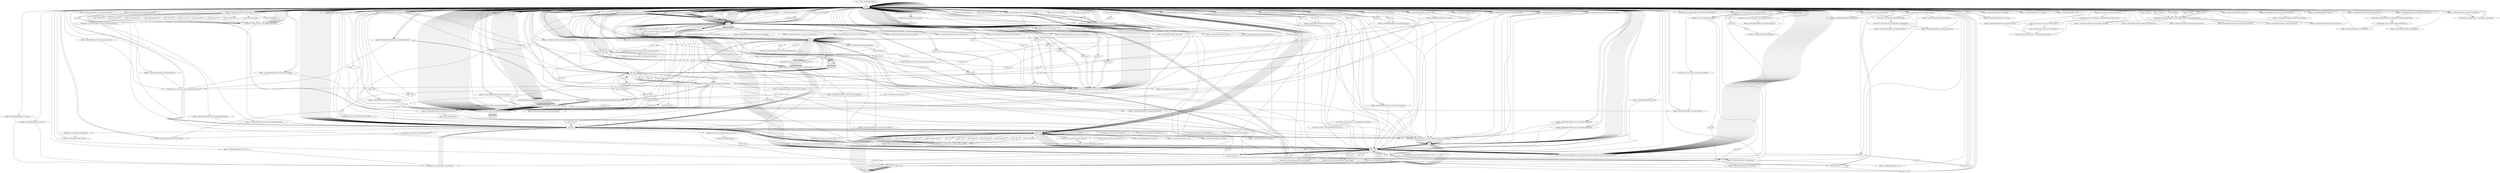 digraph "" {
    "r0 := @this: SunMoonHorizon0982"
    "load.r r0"
    "r0 := @this: SunMoonHorizon0982"->"load.r r0";
    "new java.awt.Font"
    "load.r r0"->"new java.awt.Font";
    "dup1.r"
    "new java.awt.Font"->"dup1.r";
    "push \"Helvetica\""
    "dup1.r"->"push \"Helvetica\"";
    "push 0"
    "push \"Helvetica\""->"push 0";
    "push 12"
    "push 0"->"push 12";
    "specialinvoke <java.awt.Font: void <init>(java.lang.String,int,int)>"
    "push 12"->"specialinvoke <java.awt.Font: void <init>(java.lang.String,int,int)>";
    "virtualinvoke <java.awt.Container: void setFont(java.awt.Font)>"
    "specialinvoke <java.awt.Font: void <init>(java.lang.String,int,int)>"->"virtualinvoke <java.awt.Container: void setFont(java.awt.Font)>";
    "virtualinvoke <java.awt.Container: void setFont(java.awt.Font)>"->"load.r r0";
    "push 30"
    "load.r r0"->"push 30";
    "fieldput <SunMoonHorizon0982: int xUrsprung>"
    "push 30"->"fieldput <SunMoonHorizon0982: int xUrsprung>";
    "fieldput <SunMoonHorizon0982: int xUrsprung>"->"load.r r0";
    "load.r r0"->"load.r r0";
    "virtualinvoke <java.awt.Component: java.awt.Dimension size()>"
    "load.r r0"->"virtualinvoke <java.awt.Component: java.awt.Dimension size()>";
    "fieldget <java.awt.Dimension: int height>"
    "virtualinvoke <java.awt.Component: java.awt.Dimension size()>"->"fieldget <java.awt.Dimension: int height>";
    "push 40"
    "fieldget <java.awt.Dimension: int height>"->"push 40";
    "sub.i"
    "push 40"->"sub.i";
    "fieldput <SunMoonHorizon0982: int yUrsprung>"
    "sub.i"->"fieldput <SunMoonHorizon0982: int yUrsprung>";
    "fieldput <SunMoonHorizon0982: int yUrsprung>"->"load.r r0";
    "load.r r0"->"load.r r0";
    "load.r r0"->"virtualinvoke <java.awt.Component: java.awt.Dimension size()>";
    "virtualinvoke <java.awt.Component: java.awt.Dimension size()>"->"fieldget <java.awt.Dimension: int height>";
    "push 160"
    "fieldget <java.awt.Dimension: int height>"->"push 160";
    "push 160"->"sub.i";
    "fieldput <SunMoonHorizon0982: int H>"
    "sub.i"->"fieldput <SunMoonHorizon0982: int H>";
    "fieldput <SunMoonHorizon0982: int H>"->"load.r r0";
    "load.r r0"->"load.r r0";
    "fieldget <SunMoonHorizon0982: int H>"
    "load.r r0"->"fieldget <SunMoonHorizon0982: int H>";
    "i2d"
    "fieldget <SunMoonHorizon0982: int H>"->"i2d";
    "push 180.0"
    "i2d"->"push 180.0";
    "div.d"
    "push 180.0"->"div.d";
    "fieldput <SunMoonHorizon0982: double faktor>"
    "div.d"->"fieldput <SunMoonHorizon0982: double faktor>";
    "fieldput <SunMoonHorizon0982: double faktor>"->"load.r r0";
    "new java.awt.Rectangle"
    "load.r r0"->"new java.awt.Rectangle";
    "new java.awt.Rectangle"->"dup1.r";
    "dup1.r"->"load.r r0";
    "fieldget <SunMoonHorizon0982: int xUrsprung>"
    "load.r r0"->"fieldget <SunMoonHorizon0982: int xUrsprung>";
    "fieldget <SunMoonHorizon0982: int xUrsprung>"->"load.r r0";
    "fieldget <SunMoonHorizon0982: int yUrsprung>"
    "load.r r0"->"fieldget <SunMoonHorizon0982: int yUrsprung>";
    "fieldget <SunMoonHorizon0982: int yUrsprung>"->"load.r r0";
    "load.r r0"->"fieldget <SunMoonHorizon0982: int H>";
    "fieldget <SunMoonHorizon0982: int H>"->"sub.i";
    "sub.i"->"load.r r0";
    "fieldget <SunMoonHorizon0982: int W>"
    "load.r r0"->"fieldget <SunMoonHorizon0982: int W>";
    "fieldget <SunMoonHorizon0982: int W>"->"load.r r0";
    "load.r r0"->"fieldget <SunMoonHorizon0982: int H>";
    "specialinvoke <java.awt.Rectangle: void <init>(int,int,int,int)>"
    "fieldget <SunMoonHorizon0982: int H>"->"specialinvoke <java.awt.Rectangle: void <init>(int,int,int,int)>";
    "fieldput <SunMoonHorizon0982: java.awt.Rectangle rect>"
    "specialinvoke <java.awt.Rectangle: void <init>(int,int,int,int)>"->"fieldput <SunMoonHorizon0982: java.awt.Rectangle rect>";
    "fieldput <SunMoonHorizon0982: java.awt.Rectangle rect>"->"load.r r0";
    "staticget <java.awt.Color: java.awt.Color white>"
    "load.r r0"->"staticget <java.awt.Color: java.awt.Color white>";
    "virtualinvoke <java.awt.Component: void setBackground(java.awt.Color)>"
    "staticget <java.awt.Color: java.awt.Color white>"->"virtualinvoke <java.awt.Component: void setBackground(java.awt.Color)>";
    "staticget <java.lang.System: java.io.PrintStream out>"
    "virtualinvoke <java.awt.Component: void setBackground(java.awt.Color)>"->"staticget <java.lang.System: java.io.PrintStream out>";
    "staticget <java.lang.System: java.io.PrintStream out>"->"load.r r0";
    "fieldget <SunMoonHorizon0982: java.lang.String versStr>"
    "load.r r0"->"fieldget <SunMoonHorizon0982: java.lang.String versStr>";
    "virtualinvoke <java.io.PrintStream: void println(java.lang.String)>"
    "fieldget <SunMoonHorizon0982: java.lang.String versStr>"->"virtualinvoke <java.io.PrintStream: void println(java.lang.String)>";
    "virtualinvoke <java.io.PrintStream: void println(java.lang.String)>"->"staticget <java.lang.System: java.io.PrintStream out>";
    "push \"\u00a9 2003-2011 J. Giesen - www.GeoAstro.de\""
    "staticget <java.lang.System: java.io.PrintStream out>"->"push \"\u00a9 2003-2011 J. Giesen - www.GeoAstro.de\"";
    "push \"\u00a9 2003-2011 J. Giesen - www.GeoAstro.de\""->"virtualinvoke <java.io.PrintStream: void println(java.lang.String)>";
    "virtualinvoke <java.io.PrintStream: void println(java.lang.String)>"->"load.r r0";
    "load.r r0"->"load.r r0";
    "push \"email\""
    "load.r r0"->"push \"email\"";
    "virtualinvoke <java.applet.Applet: java.lang.String getParameter(java.lang.String)>"
    "push \"email\""->"virtualinvoke <java.applet.Applet: java.lang.String getParameter(java.lang.String)>";
    "fieldput <SunMoonHorizon0982: java.lang.String userString>"
    "virtualinvoke <java.applet.Applet: java.lang.String getParameter(java.lang.String)>"->"fieldput <SunMoonHorizon0982: java.lang.String userString>";
    "fieldput <SunMoonHorizon0982: java.lang.String userString>"->"load.r r0";
    "load.r r0"->"load.r r0";
    "push \"location\""
    "load.r r0"->"push \"location\"";
    "push \"location\""->"virtualinvoke <java.applet.Applet: java.lang.String getParameter(java.lang.String)>";
    "fieldput <SunMoonHorizon0982: java.lang.String homeString>"
    "virtualinvoke <java.applet.Applet: java.lang.String getParameter(java.lang.String)>"->"fieldput <SunMoonHorizon0982: java.lang.String homeString>";
    "fieldput <SunMoonHorizon0982: java.lang.String homeString>"->"load.r r0";
    "load.r r0"->"load.r r0";
    "push \"latitude\""
    "load.r r0"->"push \"latitude\"";
    "push \"latitude\""->"virtualinvoke <java.applet.Applet: java.lang.String getParameter(java.lang.String)>";
    "fieldput <SunMoonHorizon0982: java.lang.String homeLatStr>"
    "virtualinvoke <java.applet.Applet: java.lang.String getParameter(java.lang.String)>"->"fieldput <SunMoonHorizon0982: java.lang.String homeLatStr>";
    "fieldput <SunMoonHorizon0982: java.lang.String homeLatStr>"->"load.r r0";
    "load.r r0"->"load.r r0";
    "push \"longitude\""
    "load.r r0"->"push \"longitude\"";
    "push \"longitude\""->"virtualinvoke <java.applet.Applet: java.lang.String getParameter(java.lang.String)>";
    "fieldput <SunMoonHorizon0982: java.lang.String homeLongStr>"
    "virtualinvoke <java.applet.Applet: java.lang.String getParameter(java.lang.String)>"->"fieldput <SunMoonHorizon0982: java.lang.String homeLongStr>";
    "fieldput <SunMoonHorizon0982: java.lang.String homeLongStr>"->"load.r r0";
    "load.r r0"->"load.r r0";
    "virtualinvoke <java.applet.Applet: java.net.URL getDocumentBase()>"
    "load.r r0"->"virtualinvoke <java.applet.Applet: java.net.URL getDocumentBase()>";
    "virtualinvoke <java.net.URL: java.lang.String toString()>"
    "virtualinvoke <java.applet.Applet: java.net.URL getDocumentBase()>"->"virtualinvoke <java.net.URL: java.lang.String toString()>";
    "fieldput <SunMoonHorizon0982: java.lang.String str>"
    "virtualinvoke <java.net.URL: java.lang.String toString()>"->"fieldput <SunMoonHorizon0982: java.lang.String str>";
    "fieldput <SunMoonHorizon0982: java.lang.String str>"->"load.r r0";
    "new java.lang.StringBuffer"
    "load.r r0"->"new java.lang.StringBuffer";
    "new java.lang.StringBuffer"->"dup1.r";
    "dup1.r"->"load.r r0";
    "fieldget <SunMoonHorizon0982: java.lang.String str>"
    "load.r r0"->"fieldget <SunMoonHorizon0982: java.lang.String str>";
    "staticinvoke <java.lang.String: java.lang.String valueOf(java.lang.Object)>"
    "fieldget <SunMoonHorizon0982: java.lang.String str>"->"staticinvoke <java.lang.String: java.lang.String valueOf(java.lang.Object)>";
    "specialinvoke <java.lang.StringBuffer: void <init>(java.lang.String)>"
    "staticinvoke <java.lang.String: java.lang.String valueOf(java.lang.Object)>"->"specialinvoke <java.lang.StringBuffer: void <init>(java.lang.String)>";
    "push \"1234567890123456789012345\""
    "specialinvoke <java.lang.StringBuffer: void <init>(java.lang.String)>"->"push \"1234567890123456789012345\"";
    "virtualinvoke <java.lang.StringBuffer: java.lang.StringBuffer append(java.lang.String)>"
    "push \"1234567890123456789012345\""->"virtualinvoke <java.lang.StringBuffer: java.lang.StringBuffer append(java.lang.String)>";
    "virtualinvoke <java.lang.StringBuffer: java.lang.String toString()>"
    "virtualinvoke <java.lang.StringBuffer: java.lang.StringBuffer append(java.lang.String)>"->"virtualinvoke <java.lang.StringBuffer: java.lang.String toString()>";
    "virtualinvoke <java.lang.StringBuffer: java.lang.String toString()>"->"fieldput <SunMoonHorizon0982: java.lang.String str>";
    "fieldput <SunMoonHorizon0982: java.lang.String str>"->"load.r r0";
    "load.r r0"->"load.r r0";
    "load.r r0"->"fieldget <SunMoonHorizon0982: java.lang.String str>";
    "fieldget <SunMoonHorizon0982: java.lang.String str>"->"push 0";
    "push 27"
    "push 0"->"push 27";
    "virtualinvoke <java.lang.String: java.lang.String substring(int,int)>"
    "push 27"->"virtualinvoke <java.lang.String: java.lang.String substring(int,int)>";
    "fieldput <SunMoonHorizon0982: java.lang.String wwwStr>"
    "virtualinvoke <java.lang.String: java.lang.String substring(int,int)>"->"fieldput <SunMoonHorizon0982: java.lang.String wwwStr>";
    "new java.util.Date"
    "fieldput <SunMoonHorizon0982: java.lang.String wwwStr>"->"new java.util.Date";
    "store.r $r28"
    "new java.util.Date"->"store.r $r28";
    "load.r $r28"
    "store.r $r28"->"load.r $r28";
    "specialinvoke <java.util.Date: void <init>()>"
    "load.r $r28"->"specialinvoke <java.util.Date: void <init>()>";
    "specialinvoke <java.util.Date: void <init>()>"->"load.r r0";
    "load.r r0"->"load.r $r28";
    "virtualinvoke <java.util.Date: int getHours()>"
    "load.r $r28"->"virtualinvoke <java.util.Date: int getHours()>";
    "fieldput <SunMoonHorizon0982: int hours>"
    "virtualinvoke <java.util.Date: int getHours()>"->"fieldput <SunMoonHorizon0982: int hours>";
    "fieldput <SunMoonHorizon0982: int hours>"->"load.r r0";
    "load.r r0"->"load.r $r28";
    "virtualinvoke <java.util.Date: int getMinutes()>"
    "load.r $r28"->"virtualinvoke <java.util.Date: int getMinutes()>";
    "fieldput <SunMoonHorizon0982: int minutes>"
    "virtualinvoke <java.util.Date: int getMinutes()>"->"fieldput <SunMoonHorizon0982: int minutes>";
    "fieldput <SunMoonHorizon0982: int minutes>"->"load.r r0";
    "load.r r0"->"load.r $r28";
    "virtualinvoke <java.util.Date: int getDate()>"
    "load.r $r28"->"virtualinvoke <java.util.Date: int getDate()>";
    "fieldput <SunMoonHorizon0982: int date>"
    "virtualinvoke <java.util.Date: int getDate()>"->"fieldput <SunMoonHorizon0982: int date>";
    "fieldput <SunMoonHorizon0982: int date>"->"load.r r0";
    "load.r r0"->"load.r $r28";
    "virtualinvoke <java.util.Date: int getMonth()>"
    "load.r $r28"->"virtualinvoke <java.util.Date: int getMonth()>";
    "fieldput <SunMoonHorizon0982: int month>"
    "virtualinvoke <java.util.Date: int getMonth()>"->"fieldput <SunMoonHorizon0982: int month>";
    "fieldput <SunMoonHorizon0982: int month>"->"load.r r0";
    "load.r r0"->"load.r $r28";
    "virtualinvoke <java.util.Date: int getYear()>"
    "load.r $r28"->"virtualinvoke <java.util.Date: int getYear()>";
    "fieldput <SunMoonHorizon0982: int year>"
    "virtualinvoke <java.util.Date: int getYear()>"->"fieldput <SunMoonHorizon0982: int year>";
    "fieldput <SunMoonHorizon0982: int year>"->"load.r r0";
    "load.r r0"->"load.r $r28";
    "virtualinvoke <java.util.Date: int getTimezoneOffset()>"
    "load.r $r28"->"virtualinvoke <java.util.Date: int getTimezoneOffset()>";
    "fieldput <SunMoonHorizon0982: int browserOffset>"
    "virtualinvoke <java.util.Date: int getTimezoneOffset()>"->"fieldput <SunMoonHorizon0982: int browserOffset>";
    "fieldput <SunMoonHorizon0982: int browserOffset>"->"load.r r0";
    "load.r r0"->"load.r r0";
    "fieldget <SunMoonHorizon0982: int browserOffset>"
    "load.r r0"->"fieldget <SunMoonHorizon0982: int browserOffset>";
    "neg.i"
    "fieldget <SunMoonHorizon0982: int browserOffset>"->"neg.i";
    "push 60"
    "neg.i"->"push 60";
    "div.i"
    "push 60"->"div.i";
    "div.i"->"fieldput <SunMoonHorizon0982: int browserOffset>";
    "fieldput <SunMoonHorizon0982: int browserOffset>"->"load.r r0";
    "load.r r0"->"load.r r0";
    "load.r r0"->"fieldget <SunMoonHorizon0982: int browserOffset>";
    "fieldput <SunMoonHorizon0982: int locOffset>"
    "fieldget <SunMoonHorizon0982: int browserOffset>"->"fieldput <SunMoonHorizon0982: int locOffset>";
    "fieldput <SunMoonHorizon0982: int locOffset>"->"load.r r0";
    "load.r r0"->"new java.lang.StringBuffer";
    "new java.lang.StringBuffer"->"dup1.r";
    "dup1.r"->"load.r r0";
    "load.r r0"->"fieldget <SunMoonHorizon0982: int browserOffset>";
    "staticinvoke <java.lang.String: java.lang.String valueOf(int)>"
    "fieldget <SunMoonHorizon0982: int browserOffset>"->"staticinvoke <java.lang.String: java.lang.String valueOf(int)>";
    "staticinvoke <java.lang.String: java.lang.String valueOf(int)>"->"specialinvoke <java.lang.StringBuffer: void <init>(java.lang.String)>";
    "push \" h\""
    "specialinvoke <java.lang.StringBuffer: void <init>(java.lang.String)>"->"push \" h\"";
    "push \" h\""->"virtualinvoke <java.lang.StringBuffer: java.lang.StringBuffer append(java.lang.String)>";
    "virtualinvoke <java.lang.StringBuffer: java.lang.StringBuffer append(java.lang.String)>"->"virtualinvoke <java.lang.StringBuffer: java.lang.String toString()>";
    "fieldput <SunMoonHorizon0982: java.lang.String timeString>"
    "virtualinvoke <java.lang.StringBuffer: java.lang.String toString()>"->"fieldput <SunMoonHorizon0982: java.lang.String timeString>";
    "fieldput <SunMoonHorizon0982: java.lang.String timeString>"->"load.r r0";
    "load.r r0"->"fieldget <SunMoonHorizon0982: int browserOffset>";
    "ifle load.r r0"
    "fieldget <SunMoonHorizon0982: int browserOffset>"->"ifle load.r r0";
    "ifle load.r r0"->"load.r r0";
    "load.r r0"->"new java.lang.StringBuffer";
    "new java.lang.StringBuffer"->"dup1.r";
    "push \"+\""
    "dup1.r"->"push \"+\"";
    "push \"+\""->"specialinvoke <java.lang.StringBuffer: void <init>(java.lang.String)>";
    "specialinvoke <java.lang.StringBuffer: void <init>(java.lang.String)>"->"load.r r0";
    "fieldget <SunMoonHorizon0982: java.lang.String timeString>"
    "load.r r0"->"fieldget <SunMoonHorizon0982: java.lang.String timeString>";
    "fieldget <SunMoonHorizon0982: java.lang.String timeString>"->"virtualinvoke <java.lang.StringBuffer: java.lang.StringBuffer append(java.lang.String)>";
    "virtualinvoke <java.lang.StringBuffer: java.lang.StringBuffer append(java.lang.String)>"->"virtualinvoke <java.lang.StringBuffer: java.lang.String toString()>";
    "virtualinvoke <java.lang.StringBuffer: java.lang.String toString()>"->"fieldput <SunMoonHorizon0982: java.lang.String timeString>";
    "fieldput <SunMoonHorizon0982: java.lang.String timeString>"->"load.r r0";
    "load.r r0"->"new java.lang.StringBuffer";
    "new java.lang.StringBuffer"->"dup1.r";
    "push \"UT \""
    "dup1.r"->"push \"UT \"";
    "push \"UT \""->"specialinvoke <java.lang.StringBuffer: void <init>(java.lang.String)>";
    "specialinvoke <java.lang.StringBuffer: void <init>(java.lang.String)>"->"load.r r0";
    "load.r r0"->"fieldget <SunMoonHorizon0982: java.lang.String timeString>";
    "fieldget <SunMoonHorizon0982: java.lang.String timeString>"->"virtualinvoke <java.lang.StringBuffer: java.lang.StringBuffer append(java.lang.String)>";
    "virtualinvoke <java.lang.StringBuffer: java.lang.StringBuffer append(java.lang.String)>"->"virtualinvoke <java.lang.StringBuffer: java.lang.String toString()>";
    "virtualinvoke <java.lang.StringBuffer: java.lang.String toString()>"->"fieldput <SunMoonHorizon0982: java.lang.String timeString>";
    "new java.awt.GridBagLayout"
    "fieldput <SunMoonHorizon0982: java.lang.String timeString>"->"new java.awt.GridBagLayout";
    "new java.awt.GridBagLayout"->"store.r $r28";
    "store.r $r28"->"load.r $r28";
    "specialinvoke <java.awt.GridBagLayout: void <init>()>"
    "load.r $r28"->"specialinvoke <java.awt.GridBagLayout: void <init>()>";
    "new java.awt.GridBagConstraints"
    "specialinvoke <java.awt.GridBagLayout: void <init>()>"->"new java.awt.GridBagConstraints";
    "store.r $r38"
    "new java.awt.GridBagConstraints"->"store.r $r38";
    "load.r $r38"
    "store.r $r38"->"load.r $r38";
    "specialinvoke <java.awt.GridBagConstraints: void <init>()>"
    "load.r $r38"->"specialinvoke <java.awt.GridBagConstraints: void <init>()>";
    "specialinvoke <java.awt.GridBagConstraints: void <init>()>"->"load.r r0";
    "load.r r0"->"load.r $r28";
    "virtualinvoke <java.awt.Container: void setLayout(java.awt.LayoutManager)>"
    "load.r $r28"->"virtualinvoke <java.awt.Container: void setLayout(java.awt.LayoutManager)>";
    "virtualinvoke <java.awt.Container: void setLayout(java.awt.LayoutManager)>"->"load.r $r38";
    "push 1.0"
    "load.r $r38"->"push 1.0";
    "fieldput <java.awt.GridBagConstraints: double weightx>"
    "push 1.0"->"fieldput <java.awt.GridBagConstraints: double weightx>";
    "fieldput <java.awt.GridBagConstraints: double weightx>"->"load.r $r38";
    "push 0.0"
    "load.r $r38"->"push 0.0";
    "fieldput <java.awt.GridBagConstraints: double weighty>"
    "push 0.0"->"fieldput <java.awt.GridBagConstraints: double weighty>";
    "fieldput <java.awt.GridBagConstraints: double weighty>"->"load.r $r38";
    "new java.awt.Insets"
    "load.r $r38"->"new java.awt.Insets";
    "new java.awt.Insets"->"dup1.r";
    "push 2"
    "dup1.r"->"push 2";
    "push 2"->"push 0";
    "push 0"->"push 0";
    "push 0"->"push 0";
    "specialinvoke <java.awt.Insets: void <init>(int,int,int,int)>"
    "push 0"->"specialinvoke <java.awt.Insets: void <init>(int,int,int,int)>";
    "fieldput <java.awt.GridBagConstraints: java.awt.Insets insets>"
    "specialinvoke <java.awt.Insets: void <init>(int,int,int,int)>"->"fieldput <java.awt.GridBagConstraints: java.awt.Insets insets>";
    "new java.awt.Label"
    "fieldput <java.awt.GridBagConstraints: java.awt.Insets insets>"->"new java.awt.Label";
    "store.r $r40"
    "new java.awt.Label"->"store.r $r40";
    "load.r $r40"
    "store.r $r40"->"load.r $r40";
    "push \"Time Zone\""
    "load.r $r40"->"push \"Time Zone\"";
    "specialinvoke <java.awt.Label: void <init>(java.lang.String)>"
    "push \"Time Zone\""->"specialinvoke <java.awt.Label: void <init>(java.lang.String)>";
    "specialinvoke <java.awt.Label: void <init>(java.lang.String)>"->"load.r $r28";
    "load.r $r28"->"load.r $r40";
    "load.r $r40"->"load.r $r38";
    "virtualinvoke <java.awt.GridBagLayout: void setConstraints(java.awt.Component,java.awt.GridBagConstraints)>"
    "load.r $r38"->"virtualinvoke <java.awt.GridBagLayout: void setConstraints(java.awt.Component,java.awt.GridBagConstraints)>";
    "virtualinvoke <java.awt.GridBagLayout: void setConstraints(java.awt.Component,java.awt.GridBagConstraints)>"->"load.r r0";
    "load.r r0"->"load.r $r40";
    "virtualinvoke <java.awt.Container: java.awt.Component add(java.awt.Component)>"
    "load.r $r40"->"virtualinvoke <java.awt.Container: java.awt.Component add(java.awt.Component)>";
    "pop"
    "virtualinvoke <java.awt.Container: java.awt.Component add(java.awt.Component)>"->"pop";
    "pop"->"new java.awt.Label";
    "new java.awt.Label"->"store.r $r40";
    "store.r $r40"->"load.r $r40";
    "push \"Location\""
    "load.r $r40"->"push \"Location\"";
    "push \"Location\""->"specialinvoke <java.awt.Label: void <init>(java.lang.String)>";
    "specialinvoke <java.awt.Label: void <init>(java.lang.String)>"->"load.r $r28";
    "load.r $r28"->"load.r $r40";
    "load.r $r40"->"load.r $r38";
    "load.r $r38"->"virtualinvoke <java.awt.GridBagLayout: void setConstraints(java.awt.Component,java.awt.GridBagConstraints)>";
    "virtualinvoke <java.awt.GridBagLayout: void setConstraints(java.awt.Component,java.awt.GridBagConstraints)>"->"load.r r0";
    "load.r r0"->"load.r $r40";
    "load.r $r40"->"virtualinvoke <java.awt.Container: java.awt.Component add(java.awt.Component)>";
    "virtualinvoke <java.awt.Container: java.awt.Component add(java.awt.Component)>"->"pop";
    "pop"->"load.r $r38";
    "push 10.0"
    "load.r $r38"->"push 10.0";
    "push 10.0"->"fieldput <java.awt.GridBagConstraints: double weightx>";
    "fieldput <java.awt.GridBagConstraints: double weightx>"->"new java.awt.Label";
    "new java.awt.Label"->"store.r $r40";
    "store.r $r40"->"load.r $r40";
    "push \"Latitude: xx.xx\""
    "load.r $r40"->"push \"Latitude: xx.xx\"";
    "push \"Latitude: xx.xx\""->"specialinvoke <java.awt.Label: void <init>(java.lang.String)>";
    "specialinvoke <java.awt.Label: void <init>(java.lang.String)>"->"load.r $r28";
    "load.r $r28"->"load.r $r40";
    "load.r $r40"->"load.r $r38";
    "load.r $r38"->"virtualinvoke <java.awt.GridBagLayout: void setConstraints(java.awt.Component,java.awt.GridBagConstraints)>";
    "virtualinvoke <java.awt.GridBagLayout: void setConstraints(java.awt.Component,java.awt.GridBagConstraints)>"->"load.r r0";
    "load.r r0"->"load.r $r40";
    "load.r $r40"->"virtualinvoke <java.awt.Container: java.awt.Component add(java.awt.Component)>";
    "virtualinvoke <java.awt.Container: java.awt.Component add(java.awt.Component)>"->"pop";
    "pop"->"new java.awt.Label";
    "new java.awt.Label"->"store.r $r40";
    "store.r $r40"->"load.r $r40";
    "push \"N / S\""
    "load.r $r40"->"push \"N / S\"";
    "push \"N / S\""->"specialinvoke <java.awt.Label: void <init>(java.lang.String)>";
    "specialinvoke <java.awt.Label: void <init>(java.lang.String)>"->"load.r $r28";
    "load.r $r28"->"load.r $r40";
    "load.r $r40"->"load.r $r38";
    "load.r $r38"->"virtualinvoke <java.awt.GridBagLayout: void setConstraints(java.awt.Component,java.awt.GridBagConstraints)>";
    "virtualinvoke <java.awt.GridBagLayout: void setConstraints(java.awt.Component,java.awt.GridBagConstraints)>"->"load.r r0";
    "load.r r0"->"load.r $r40";
    "load.r $r40"->"virtualinvoke <java.awt.Container: java.awt.Component add(java.awt.Component)>";
    "virtualinvoke <java.awt.Container: java.awt.Component add(java.awt.Component)>"->"pop";
    "pop"->"new java.awt.Label";
    "new java.awt.Label"->"store.r $r40";
    "store.r $r40"->"load.r $r40";
    "push \"Longitude: xx.xx\""
    "load.r $r40"->"push \"Longitude: xx.xx\"";
    "push \"Longitude: xx.xx\""->"specialinvoke <java.awt.Label: void <init>(java.lang.String)>";
    "specialinvoke <java.awt.Label: void <init>(java.lang.String)>"->"load.r $r28";
    "load.r $r28"->"load.r $r40";
    "load.r $r40"->"load.r $r38";
    "load.r $r38"->"virtualinvoke <java.awt.GridBagLayout: void setConstraints(java.awt.Component,java.awt.GridBagConstraints)>";
    "virtualinvoke <java.awt.GridBagLayout: void setConstraints(java.awt.Component,java.awt.GridBagConstraints)>"->"load.r r0";
    "load.r r0"->"load.r $r40";
    "load.r $r40"->"virtualinvoke <java.awt.Container: java.awt.Component add(java.awt.Component)>";
    "virtualinvoke <java.awt.Container: java.awt.Component add(java.awt.Component)>"->"pop";
    "pop"->"new java.awt.Label";
    "new java.awt.Label"->"store.r $r40";
    "store.r $r40"->"load.r $r40";
    "push \"E / W\""
    "load.r $r40"->"push \"E / W\"";
    "push \"E / W\""->"specialinvoke <java.awt.Label: void <init>(java.lang.String)>";
    "specialinvoke <java.awt.Label: void <init>(java.lang.String)>"->"load.r $r28";
    "load.r $r28"->"load.r $r40";
    "load.r $r40"->"load.r $r38";
    "load.r $r38"->"virtualinvoke <java.awt.GridBagLayout: void setConstraints(java.awt.Component,java.awt.GridBagConstraints)>";
    "virtualinvoke <java.awt.GridBagLayout: void setConstraints(java.awt.Component,java.awt.GridBagConstraints)>"->"load.r r0";
    "load.r r0"->"load.r $r40";
    "load.r $r40"->"virtualinvoke <java.awt.Container: java.awt.Component add(java.awt.Component)>";
    "virtualinvoke <java.awt.Container: java.awt.Component add(java.awt.Component)>"->"pop";
    "pop"->"new java.awt.Label";
    "new java.awt.Label"->"store.r $r40";
    "store.r $r40"->"load.r $r40";
    "push \"Sun\""
    "load.r $r40"->"push \"Sun\"";
    "push \"Sun\""->"specialinvoke <java.awt.Label: void <init>(java.lang.String)>";
    "specialinvoke <java.awt.Label: void <init>(java.lang.String)>"->"load.r $r40";
    "staticget <java.awt.Color: java.awt.Color red>"
    "load.r $r40"->"staticget <java.awt.Color: java.awt.Color red>";
    "virtualinvoke <java.awt.Component: void setForeground(java.awt.Color)>"
    "staticget <java.awt.Color: java.awt.Color red>"->"virtualinvoke <java.awt.Component: void setForeground(java.awt.Color)>";
    "virtualinvoke <java.awt.Component: void setForeground(java.awt.Color)>"->"load.r $r28";
    "load.r $r28"->"load.r $r40";
    "load.r $r40"->"load.r $r38";
    "load.r $r38"->"virtualinvoke <java.awt.GridBagLayout: void setConstraints(java.awt.Component,java.awt.GridBagConstraints)>";
    "virtualinvoke <java.awt.GridBagLayout: void setConstraints(java.awt.Component,java.awt.GridBagConstraints)>"->"load.r r0";
    "load.r r0"->"load.r $r40";
    "load.r $r40"->"virtualinvoke <java.awt.Container: java.awt.Component add(java.awt.Component)>";
    "virtualinvoke <java.awt.Container: java.awt.Component add(java.awt.Component)>"->"pop";
    "pop"->"new java.awt.Label";
    "new java.awt.Label"->"store.r $r40";
    "store.r $r40"->"load.r $r40";
    "push \"Moon\""
    "load.r $r40"->"push \"Moon\"";
    "push \"Moon\""->"specialinvoke <java.awt.Label: void <init>(java.lang.String)>";
    "specialinvoke <java.awt.Label: void <init>(java.lang.String)>"->"load.r $r40";
    "staticget <java.awt.Color: java.awt.Color blue>"
    "load.r $r40"->"staticget <java.awt.Color: java.awt.Color blue>";
    "staticget <java.awt.Color: java.awt.Color blue>"->"virtualinvoke <java.awt.Component: void setForeground(java.awt.Color)>";
    "virtualinvoke <java.awt.Component: void setForeground(java.awt.Color)>"->"load.r $r28";
    "load.r $r28"->"load.r $r40";
    "load.r $r40"->"load.r $r38";
    "load.r $r38"->"virtualinvoke <java.awt.GridBagLayout: void setConstraints(java.awt.Component,java.awt.GridBagConstraints)>";
    "virtualinvoke <java.awt.GridBagLayout: void setConstraints(java.awt.Component,java.awt.GridBagConstraints)>"->"load.r r0";
    "load.r r0"->"load.r $r40";
    "load.r $r40"->"virtualinvoke <java.awt.Container: java.awt.Component add(java.awt.Component)>";
    "virtualinvoke <java.awt.Container: java.awt.Component add(java.awt.Component)>"->"pop";
    "pop"->"new java.awt.Label";
    "new java.awt.Label"->"store.r $r40";
    "store.r $r40"->"load.r $r40";
    "push \"Full Moon\""
    "load.r $r40"->"push \"Full Moon\"";
    "push \"Full Moon\""->"specialinvoke <java.awt.Label: void <init>(java.lang.String)>";
    "specialinvoke <java.awt.Label: void <init>(java.lang.String)>"->"load.r $r40";
    "load.r $r40"->"staticget <java.awt.Color: java.awt.Color blue>";
    "staticget <java.awt.Color: java.awt.Color blue>"->"virtualinvoke <java.awt.Component: void setForeground(java.awt.Color)>";
    "virtualinvoke <java.awt.Component: void setForeground(java.awt.Color)>"->"load.r $r38";
    "load.r $r38"->"new java.awt.Insets";
    "new java.awt.Insets"->"dup1.r";
    "dup1.r"->"push 2";
    "push 2"->"push 0";
    "push 0"->"push 0";
    "push 0"->"push 0";
    "push 0"->"specialinvoke <java.awt.Insets: void <init>(int,int,int,int)>";
    "specialinvoke <java.awt.Insets: void <init>(int,int,int,int)>"->"fieldput <java.awt.GridBagConstraints: java.awt.Insets insets>";
    "fieldput <java.awt.GridBagConstraints: java.awt.Insets insets>"->"load.r $r28";
    "load.r $r28"->"load.r $r40";
    "load.r $r40"->"load.r $r38";
    "load.r $r38"->"virtualinvoke <java.awt.GridBagLayout: void setConstraints(java.awt.Component,java.awt.GridBagConstraints)>";
    "virtualinvoke <java.awt.GridBagLayout: void setConstraints(java.awt.Component,java.awt.GridBagConstraints)>"->"load.r r0";
    "load.r r0"->"load.r $r40";
    "load.r $r40"->"virtualinvoke <java.awt.Container: java.awt.Component add(java.awt.Component)>";
    "virtualinvoke <java.awt.Container: java.awt.Component add(java.awt.Component)>"->"pop";
    "pop"->"load.r $r38";
    "push 1"
    "load.r $r38"->"push 1";
    "fieldput <java.awt.GridBagConstraints: int gridy>"
    "push 1"->"fieldput <java.awt.GridBagConstraints: int gridy>";
    "fieldput <java.awt.GridBagConstraints: int gridy>"->"load.r $r38";
    "load.r $r38"->"new java.awt.Insets";
    "new java.awt.Insets"->"dup1.r";
    "dup1.r"->"push 0";
    "push 0"->"push 0";
    "push 0"->"push 0";
    "push 0"->"push 0";
    "push 0"->"specialinvoke <java.awt.Insets: void <init>(int,int,int,int)>";
    "specialinvoke <java.awt.Insets: void <init>(int,int,int,int)>"->"fieldput <java.awt.GridBagConstraints: java.awt.Insets insets>";
    "fieldput <java.awt.GridBagConstraints: java.awt.Insets insets>"->"load.r r0";
    "new sunloc"
    "load.r r0"->"new sunloc";
    "new sunloc"->"dup1.r";
    "specialinvoke <sunloc: void <init>()>"
    "dup1.r"->"specialinvoke <sunloc: void <init>()>";
    "fieldput <SunMoonHorizon0982: sunloc time>"
    "specialinvoke <sunloc: void <init>()>"->"fieldput <SunMoonHorizon0982: sunloc time>";
    "fieldput <SunMoonHorizon0982: sunloc time>"->"load.r r0";
    "new java.awt.Choice"
    "load.r r0"->"new java.awt.Choice";
    "new java.awt.Choice"->"dup1.r";
    "specialinvoke <java.awt.Choice: void <init>()>"
    "dup1.r"->"specialinvoke <java.awt.Choice: void <init>()>";
    "fieldput <SunMoonHorizon0982: java.awt.Choice timeChoice>"
    "specialinvoke <java.awt.Choice: void <init>()>"->"fieldput <SunMoonHorizon0982: java.awt.Choice timeChoice>";
    "fieldput <SunMoonHorizon0982: java.awt.Choice timeChoice>"->"load.r r0";
    "fieldget <SunMoonHorizon0982: sunloc time>"
    "load.r r0"->"fieldget <SunMoonHorizon0982: sunloc time>";
    "fieldget <SunMoonHorizon0982: sunloc time>"->"load.r r0";
    "fieldget <SunMoonHorizon0982: java.awt.Choice timeChoice>"
    "load.r r0"->"fieldget <SunMoonHorizon0982: java.awt.Choice timeChoice>";
    "virtualinvoke <sunloc: void timeMenu(java.awt.Choice)>"
    "fieldget <SunMoonHorizon0982: java.awt.Choice timeChoice>"->"virtualinvoke <sunloc: void timeMenu(java.awt.Choice)>";
    "virtualinvoke <sunloc: void timeMenu(java.awt.Choice)>"->"load.r $r38";
    "load.r $r38"->"new java.awt.Insets";
    "new java.awt.Insets"->"dup1.r";
    "dup1.r"->"push 2";
    "push 10"
    "push 2"->"push 10";
    "push 10"->"push 0";
    "push 0"->"push 0";
    "push 0"->"specialinvoke <java.awt.Insets: void <init>(int,int,int,int)>";
    "specialinvoke <java.awt.Insets: void <init>(int,int,int,int)>"->"fieldput <java.awt.GridBagConstraints: java.awt.Insets insets>";
    "fieldput <java.awt.GridBagConstraints: java.awt.Insets insets>"->"load.r $r28";
    "load.r $r28"->"load.r r0";
    "load.r r0"->"fieldget <SunMoonHorizon0982: java.awt.Choice timeChoice>";
    "fieldget <SunMoonHorizon0982: java.awt.Choice timeChoice>"->"load.r $r38";
    "load.r $r38"->"virtualinvoke <java.awt.GridBagLayout: void setConstraints(java.awt.Component,java.awt.GridBagConstraints)>";
    "virtualinvoke <java.awt.GridBagLayout: void setConstraints(java.awt.Component,java.awt.GridBagConstraints)>"->"load.r r0";
    "load.r r0"->"fieldget <SunMoonHorizon0982: java.awt.Choice timeChoice>";
    "fieldget <SunMoonHorizon0982: java.awt.Choice timeChoice>"->"load.r r0";
    "load.r r0"->"fieldget <SunMoonHorizon0982: java.lang.String timeString>";
    "virtualinvoke <java.awt.Choice: void select(java.lang.String)>"
    "fieldget <SunMoonHorizon0982: java.lang.String timeString>"->"virtualinvoke <java.awt.Choice: void select(java.lang.String)>";
    "virtualinvoke <java.awt.Choice: void select(java.lang.String)>"->"load.r r0";
    "load.r r0"->"load.r r0";
    "load.r r0"->"fieldget <SunMoonHorizon0982: java.awt.Choice timeChoice>";
    "fieldget <SunMoonHorizon0982: java.awt.Choice timeChoice>"->"virtualinvoke <java.awt.Container: java.awt.Component add(java.awt.Component)>";
    "virtualinvoke <java.awt.Container: java.awt.Component add(java.awt.Component)>"->"pop";
    "pop"->"load.r $r38";
    "load.r $r38"->"new java.awt.Insets";
    "new java.awt.Insets"->"dup1.r";
    "dup1.r"->"push 2";
    "push 2"->"push 0";
    "push 0"->"push 0";
    "push 0"->"push 0";
    "push 0"->"specialinvoke <java.awt.Insets: void <init>(int,int,int,int)>";
    "specialinvoke <java.awt.Insets: void <init>(int,int,int,int)>"->"fieldput <java.awt.GridBagConstraints: java.awt.Insets insets>";
    "fieldput <java.awt.GridBagConstraints: java.awt.Insets insets>"->"load.r r0";
    "load.r r0"->"new sunloc";
    "new sunloc"->"dup1.r";
    "dup1.r"->"specialinvoke <sunloc: void <init>()>";
    "fieldput <SunMoonHorizon0982: sunloc loc>"
    "specialinvoke <sunloc: void <init>()>"->"fieldput <SunMoonHorizon0982: sunloc loc>";
    "fieldput <SunMoonHorizon0982: sunloc loc>"->"load.r r0";
    "load.r r0"->"new java.awt.Choice";
    "new java.awt.Choice"->"dup1.r";
    "dup1.r"->"specialinvoke <java.awt.Choice: void <init>()>";
    "fieldput <SunMoonHorizon0982: java.awt.Choice locChoice>"
    "specialinvoke <java.awt.Choice: void <init>()>"->"fieldput <SunMoonHorizon0982: java.awt.Choice locChoice>";
    "fieldput <SunMoonHorizon0982: java.awt.Choice locChoice>"->"load.r r0";
    "load.r r0"->"load.r r0";
    "fieldget <SunMoonHorizon0982: java.lang.String homeString>"
    "load.r r0"->"fieldget <SunMoonHorizon0982: java.lang.String homeString>";
    "fieldput <SunMoonHorizon0982: java.lang.String locString>"
    "fieldget <SunMoonHorizon0982: java.lang.String homeString>"->"fieldput <SunMoonHorizon0982: java.lang.String locString>";
    "fieldput <SunMoonHorizon0982: java.lang.String locString>"->"load.r r0";
    "fieldget <SunMoonHorizon0982: java.awt.Choice locChoice>"
    "load.r r0"->"fieldget <SunMoonHorizon0982: java.awt.Choice locChoice>";
    "fieldget <SunMoonHorizon0982: java.awt.Choice locChoice>"->"load.r r0";
    "fieldget <SunMoonHorizon0982: java.lang.String locString>"
    "load.r r0"->"fieldget <SunMoonHorizon0982: java.lang.String locString>";
    "virtualinvoke <java.awt.Choice: void addItem(java.lang.String)>"
    "fieldget <SunMoonHorizon0982: java.lang.String locString>"->"virtualinvoke <java.awt.Choice: void addItem(java.lang.String)>";
    "virtualinvoke <java.awt.Choice: void addItem(java.lang.String)>"->"load.r r0";
    "load.r r0"->"fieldget <SunMoonHorizon0982: java.awt.Choice locChoice>";
    "push \"_________\""
    "fieldget <SunMoonHorizon0982: java.awt.Choice locChoice>"->"push \"_________\"";
    "push \"_________\""->"virtualinvoke <java.awt.Choice: void addItem(java.lang.String)>";
    "virtualinvoke <java.awt.Choice: void addItem(java.lang.String)>"->"load.r r0";
    "load.r r0"->"fieldget <SunMoonHorizon0982: java.awt.Choice locChoice>";
    "fieldget <SunMoonHorizon0982: java.awt.Choice locChoice>"->"load.r r0";
    "load.r r0"->"fieldget <SunMoonHorizon0982: java.lang.String locString>";
    "fieldget <SunMoonHorizon0982: java.lang.String locString>"->"virtualinvoke <java.awt.Choice: void select(java.lang.String)>";
    "virtualinvoke <java.awt.Choice: void select(java.lang.String)>"->"load.r r0";
    "fieldget <SunMoonHorizon0982: sunloc loc>"
    "load.r r0"->"fieldget <SunMoonHorizon0982: sunloc loc>";
    "fieldget <SunMoonHorizon0982: sunloc loc>"->"load.r r0";
    "load.r r0"->"fieldget <SunMoonHorizon0982: java.awt.Choice locChoice>";
    "virtualinvoke <sunloc: void locMenu(java.awt.Choice)>"
    "fieldget <SunMoonHorizon0982: java.awt.Choice locChoice>"->"virtualinvoke <sunloc: void locMenu(java.awt.Choice)>";
    "virtualinvoke <sunloc: void locMenu(java.awt.Choice)>"->"load.r $r28";
    "load.r $r28"->"load.r r0";
    "load.r r0"->"fieldget <SunMoonHorizon0982: java.awt.Choice locChoice>";
    "fieldget <SunMoonHorizon0982: java.awt.Choice locChoice>"->"load.r $r38";
    "load.r $r38"->"virtualinvoke <java.awt.GridBagLayout: void setConstraints(java.awt.Component,java.awt.GridBagConstraints)>";
    "virtualinvoke <java.awt.GridBagLayout: void setConstraints(java.awt.Component,java.awt.GridBagConstraints)>"->"load.r r0";
    "load.r r0"->"load.r r0";
    "load.r r0"->"fieldget <SunMoonHorizon0982: java.awt.Choice locChoice>";
    "fieldget <SunMoonHorizon0982: java.awt.Choice locChoice>"->"virtualinvoke <java.awt.Container: java.awt.Component add(java.awt.Component)>";
    "virtualinvoke <java.awt.Container: java.awt.Component add(java.awt.Component)>"->"pop";
    "pop"->"load.r r0";
    "load.r r0"->"load.r r0";
    "fieldget <SunMoonHorizon0982: java.lang.String homeLatStr>"
    "load.r r0"->"fieldget <SunMoonHorizon0982: java.lang.String homeLatStr>";
    "staticinvoke <java.lang.Double: java.lang.Double valueOf(java.lang.String)>"
    "fieldget <SunMoonHorizon0982: java.lang.String homeLatStr>"->"staticinvoke <java.lang.Double: java.lang.Double valueOf(java.lang.String)>";
    "virtualinvoke <java.lang.Double: double doubleValue()>"
    "staticinvoke <java.lang.Double: java.lang.Double valueOf(java.lang.String)>"->"virtualinvoke <java.lang.Double: double doubleValue()>";
    "fieldput <SunMoonHorizon0982: double latitude>"
    "virtualinvoke <java.lang.Double: double doubleValue()>"->"fieldput <SunMoonHorizon0982: double latitude>";
    "fieldput <SunMoonHorizon0982: double latitude>"->"load.r r0";
    "load.r r0"->"load.r r0";
    "fieldget <SunMoonHorizon0982: double latitude>"
    "load.r r0"->"fieldget <SunMoonHorizon0982: double latitude>";
    "fieldput <SunMoonHorizon0982: double homeLat>"
    "fieldget <SunMoonHorizon0982: double latitude>"->"fieldput <SunMoonHorizon0982: double homeLat>";
    "fieldput <SunMoonHorizon0982: double homeLat>"->"load.r r0";
    "load.r r0"->"fieldget <SunMoonHorizon0982: double latitude>";
    "fieldget <SunMoonHorizon0982: double latitude>"->"push 0.0";
    "cmpg.d"
    "push 0.0"->"cmpg.d";
    "ifge load.r r0"
    "cmpg.d"->"ifge load.r r0";
    "ifge load.r r0"->"load.r r0";
    "push \"S\""
    "load.r r0"->"push \"S\"";
    "fieldput <SunMoonHorizon0982: java.lang.String nsStr>"
    "push \"S\""->"fieldput <SunMoonHorizon0982: java.lang.String nsStr>";
    "goto load.r r0"
    "fieldput <SunMoonHorizon0982: java.lang.String nsStr>"->"goto load.r r0";
    "goto load.r r0"->"load.r r0";
    "load.r r0"->"load.r r0";
    "fieldget <SunMoonHorizon0982: java.lang.String homeLongStr>"
    "load.r r0"->"fieldget <SunMoonHorizon0982: java.lang.String homeLongStr>";
    "fieldget <SunMoonHorizon0982: java.lang.String homeLongStr>"->"staticinvoke <java.lang.Double: java.lang.Double valueOf(java.lang.String)>";
    "staticinvoke <java.lang.Double: java.lang.Double valueOf(java.lang.String)>"->"virtualinvoke <java.lang.Double: double doubleValue()>";
    "fieldput <SunMoonHorizon0982: double longitude>"
    "virtualinvoke <java.lang.Double: double doubleValue()>"->"fieldput <SunMoonHorizon0982: double longitude>";
    "fieldput <SunMoonHorizon0982: double longitude>"->"load.r r0";
    "load.r r0"->"load.r r0";
    "fieldget <SunMoonHorizon0982: double longitude>"
    "load.r r0"->"fieldget <SunMoonHorizon0982: double longitude>";
    "fieldput <SunMoonHorizon0982: double homeLong>"
    "fieldget <SunMoonHorizon0982: double longitude>"->"fieldput <SunMoonHorizon0982: double homeLong>";
    "fieldput <SunMoonHorizon0982: double homeLong>"->"load.r r0";
    "load.r r0"->"fieldget <SunMoonHorizon0982: double longitude>";
    "fieldget <SunMoonHorizon0982: double longitude>"->"push 0.0";
    "push 0.0"->"cmpg.d";
    "cmpg.d"->"ifge load.r r0";
    "ifge load.r r0"->"load.r r0";
    "push \"E\""
    "load.r r0"->"push \"E\"";
    "fieldput <SunMoonHorizon0982: java.lang.String ewStr>"
    "push \"E\""->"fieldput <SunMoonHorizon0982: java.lang.String ewStr>";
    "fieldput <SunMoonHorizon0982: java.lang.String ewStr>"->"goto load.r r0";
    "goto load.r r0"->"load.r r0";
    "load.r r0"->"load.r r0";
    "load.r r0"->"fieldget <SunMoonHorizon0982: double latitude>";
    "staticinvoke <java.lang.Math: double abs(double)>"
    "fieldget <SunMoonHorizon0982: double latitude>"->"staticinvoke <java.lang.Math: double abs(double)>";
    "staticinvoke <java.lang.String: java.lang.String valueOf(double)>"
    "staticinvoke <java.lang.Math: double abs(double)>"->"staticinvoke <java.lang.String: java.lang.String valueOf(double)>";
    "fieldput <SunMoonHorizon0982: java.lang.String latStr>"
    "staticinvoke <java.lang.String: java.lang.String valueOf(double)>"->"fieldput <SunMoonHorizon0982: java.lang.String latStr>";
    "fieldput <SunMoonHorizon0982: java.lang.String latStr>"->"load.r r0";
    "new java.awt.TextField"
    "load.r r0"->"new java.awt.TextField";
    "new java.awt.TextField"->"dup1.r";
    "dup1.r"->"load.r r0";
    "fieldget <SunMoonHorizon0982: java.lang.String latStr>"
    "load.r r0"->"fieldget <SunMoonHorizon0982: java.lang.String latStr>";
    "push 6"
    "fieldget <SunMoonHorizon0982: java.lang.String latStr>"->"push 6";
    "specialinvoke <java.awt.TextField: void <init>(java.lang.String,int)>"
    "push 6"->"specialinvoke <java.awt.TextField: void <init>(java.lang.String,int)>";
    "fieldput <SunMoonHorizon0982: java.awt.TextField fieldLatDeg>"
    "specialinvoke <java.awt.TextField: void <init>(java.lang.String,int)>"->"fieldput <SunMoonHorizon0982: java.awt.TextField fieldLatDeg>";
    "fieldput <SunMoonHorizon0982: java.awt.TextField fieldLatDeg>"->"load.r $r28";
    "load.r $r28"->"load.r r0";
    "fieldget <SunMoonHorizon0982: java.awt.TextField fieldLatDeg>"
    "load.r r0"->"fieldget <SunMoonHorizon0982: java.awt.TextField fieldLatDeg>";
    "fieldget <SunMoonHorizon0982: java.awt.TextField fieldLatDeg>"->"load.r $r38";
    "load.r $r38"->"virtualinvoke <java.awt.GridBagLayout: void setConstraints(java.awt.Component,java.awt.GridBagConstraints)>";
    "virtualinvoke <java.awt.GridBagLayout: void setConstraints(java.awt.Component,java.awt.GridBagConstraints)>"->"load.r r0";
    "load.r r0"->"load.r r0";
    "load.r r0"->"fieldget <SunMoonHorizon0982: java.awt.TextField fieldLatDeg>";
    "fieldget <SunMoonHorizon0982: java.awt.TextField fieldLatDeg>"->"virtualinvoke <java.awt.Container: java.awt.Component add(java.awt.Component)>";
    "virtualinvoke <java.awt.Container: java.awt.Component add(java.awt.Component)>"->"pop";
    "pop"->"load.r r0";
    "load.r r0"->"new java.awt.Choice";
    "new java.awt.Choice"->"dup1.r";
    "dup1.r"->"specialinvoke <java.awt.Choice: void <init>()>";
    "fieldput <SunMoonHorizon0982: java.awt.Choice nsChoice>"
    "specialinvoke <java.awt.Choice: void <init>()>"->"fieldput <SunMoonHorizon0982: java.awt.Choice nsChoice>";
    "fieldput <SunMoonHorizon0982: java.awt.Choice nsChoice>"->"load.r r0";
    "fieldget <SunMoonHorizon0982: java.awt.Choice nsChoice>"
    "load.r r0"->"fieldget <SunMoonHorizon0982: java.awt.Choice nsChoice>";
    "push \"N\""
    "fieldget <SunMoonHorizon0982: java.awt.Choice nsChoice>"->"push \"N\"";
    "push \"N\""->"virtualinvoke <java.awt.Choice: void addItem(java.lang.String)>";
    "virtualinvoke <java.awt.Choice: void addItem(java.lang.String)>"->"load.r r0";
    "load.r r0"->"fieldget <SunMoonHorizon0982: java.awt.Choice nsChoice>";
    "fieldget <SunMoonHorizon0982: java.awt.Choice nsChoice>"->"push \"S\"";
    "push \"S\""->"virtualinvoke <java.awt.Choice: void addItem(java.lang.String)>";
    "virtualinvoke <java.awt.Choice: void addItem(java.lang.String)>"->"load.r r0";
    "load.r r0"->"fieldget <SunMoonHorizon0982: java.awt.Choice nsChoice>";
    "fieldget <SunMoonHorizon0982: java.awt.Choice nsChoice>"->"load.r r0";
    "fieldget <SunMoonHorizon0982: java.lang.String nsStr>"
    "load.r r0"->"fieldget <SunMoonHorizon0982: java.lang.String nsStr>";
    "fieldget <SunMoonHorizon0982: java.lang.String nsStr>"->"virtualinvoke <java.awt.Choice: void select(java.lang.String)>";
    "virtualinvoke <java.awt.Choice: void select(java.lang.String)>"->"load.r $r28";
    "load.r $r28"->"load.r r0";
    "load.r r0"->"fieldget <SunMoonHorizon0982: java.awt.Choice nsChoice>";
    "fieldget <SunMoonHorizon0982: java.awt.Choice nsChoice>"->"load.r $r38";
    "load.r $r38"->"virtualinvoke <java.awt.GridBagLayout: void setConstraints(java.awt.Component,java.awt.GridBagConstraints)>";
    "virtualinvoke <java.awt.GridBagLayout: void setConstraints(java.awt.Component,java.awt.GridBagConstraints)>"->"load.r r0";
    "load.r r0"->"load.r r0";
    "load.r r0"->"fieldget <SunMoonHorizon0982: java.awt.Choice nsChoice>";
    "fieldget <SunMoonHorizon0982: java.awt.Choice nsChoice>"->"virtualinvoke <java.awt.Container: java.awt.Component add(java.awt.Component)>";
    "virtualinvoke <java.awt.Container: java.awt.Component add(java.awt.Component)>"->"pop";
    "pop"->"load.r r0";
    "load.r r0"->"load.r r0";
    "load.r r0"->"fieldget <SunMoonHorizon0982: double longitude>";
    "fieldget <SunMoonHorizon0982: double longitude>"->"staticinvoke <java.lang.Math: double abs(double)>";
    "staticinvoke <java.lang.Math: double abs(double)>"->"staticinvoke <java.lang.String: java.lang.String valueOf(double)>";
    "fieldput <SunMoonHorizon0982: java.lang.String longStr>"
    "staticinvoke <java.lang.String: java.lang.String valueOf(double)>"->"fieldput <SunMoonHorizon0982: java.lang.String longStr>";
    "fieldput <SunMoonHorizon0982: java.lang.String longStr>"->"load.r r0";
    "load.r r0"->"new java.awt.TextField";
    "new java.awt.TextField"->"dup1.r";
    "dup1.r"->"load.r r0";
    "fieldget <SunMoonHorizon0982: java.lang.String longStr>"
    "load.r r0"->"fieldget <SunMoonHorizon0982: java.lang.String longStr>";
    "fieldget <SunMoonHorizon0982: java.lang.String longStr>"->"push 6";
    "push 6"->"specialinvoke <java.awt.TextField: void <init>(java.lang.String,int)>";
    "fieldput <SunMoonHorizon0982: java.awt.TextField fieldLongDeg>"
    "specialinvoke <java.awt.TextField: void <init>(java.lang.String,int)>"->"fieldput <SunMoonHorizon0982: java.awt.TextField fieldLongDeg>";
    "fieldput <SunMoonHorizon0982: java.awt.TextField fieldLongDeg>"->"load.r $r28";
    "load.r $r28"->"load.r r0";
    "fieldget <SunMoonHorizon0982: java.awt.TextField fieldLongDeg>"
    "load.r r0"->"fieldget <SunMoonHorizon0982: java.awt.TextField fieldLongDeg>";
    "fieldget <SunMoonHorizon0982: java.awt.TextField fieldLongDeg>"->"load.r $r38";
    "load.r $r38"->"virtualinvoke <java.awt.GridBagLayout: void setConstraints(java.awt.Component,java.awt.GridBagConstraints)>";
    "virtualinvoke <java.awt.GridBagLayout: void setConstraints(java.awt.Component,java.awt.GridBagConstraints)>"->"load.r r0";
    "load.r r0"->"load.r r0";
    "load.r r0"->"fieldget <SunMoonHorizon0982: java.awt.TextField fieldLongDeg>";
    "fieldget <SunMoonHorizon0982: java.awt.TextField fieldLongDeg>"->"virtualinvoke <java.awt.Container: java.awt.Component add(java.awt.Component)>";
    "virtualinvoke <java.awt.Container: java.awt.Component add(java.awt.Component)>"->"pop";
    "pop"->"load.r r0";
    "load.r r0"->"new java.awt.Choice";
    "new java.awt.Choice"->"dup1.r";
    "dup1.r"->"specialinvoke <java.awt.Choice: void <init>()>";
    "fieldput <SunMoonHorizon0982: java.awt.Choice ewChoice>"
    "specialinvoke <java.awt.Choice: void <init>()>"->"fieldput <SunMoonHorizon0982: java.awt.Choice ewChoice>";
    "fieldput <SunMoonHorizon0982: java.awt.Choice ewChoice>"->"load.r r0";
    "fieldget <SunMoonHorizon0982: java.awt.Choice ewChoice>"
    "load.r r0"->"fieldget <SunMoonHorizon0982: java.awt.Choice ewChoice>";
    "fieldget <SunMoonHorizon0982: java.awt.Choice ewChoice>"->"push \"E\"";
    "push \"E\""->"virtualinvoke <java.awt.Choice: void addItem(java.lang.String)>";
    "virtualinvoke <java.awt.Choice: void addItem(java.lang.String)>"->"load.r r0";
    "load.r r0"->"fieldget <SunMoonHorizon0982: java.awt.Choice ewChoice>";
    "push \"W\""
    "fieldget <SunMoonHorizon0982: java.awt.Choice ewChoice>"->"push \"W\"";
    "push \"W\""->"virtualinvoke <java.awt.Choice: void addItem(java.lang.String)>";
    "virtualinvoke <java.awt.Choice: void addItem(java.lang.String)>"->"load.r r0";
    "load.r r0"->"fieldget <SunMoonHorizon0982: java.awt.Choice ewChoice>";
    "fieldget <SunMoonHorizon0982: java.awt.Choice ewChoice>"->"load.r r0";
    "fieldget <SunMoonHorizon0982: java.lang.String ewStr>"
    "load.r r0"->"fieldget <SunMoonHorizon0982: java.lang.String ewStr>";
    "fieldget <SunMoonHorizon0982: java.lang.String ewStr>"->"virtualinvoke <java.awt.Choice: void select(java.lang.String)>";
    "virtualinvoke <java.awt.Choice: void select(java.lang.String)>"->"load.r $r28";
    "load.r $r28"->"load.r r0";
    "load.r r0"->"fieldget <SunMoonHorizon0982: java.awt.Choice ewChoice>";
    "fieldget <SunMoonHorizon0982: java.awt.Choice ewChoice>"->"load.r $r38";
    "load.r $r38"->"virtualinvoke <java.awt.GridBagLayout: void setConstraints(java.awt.Component,java.awt.GridBagConstraints)>";
    "virtualinvoke <java.awt.GridBagLayout: void setConstraints(java.awt.Component,java.awt.GridBagConstraints)>"->"load.r r0";
    "load.r r0"->"load.r r0";
    "load.r r0"->"fieldget <SunMoonHorizon0982: java.awt.Choice ewChoice>";
    "fieldget <SunMoonHorizon0982: java.awt.Choice ewChoice>"->"virtualinvoke <java.awt.Container: java.awt.Component add(java.awt.Component)>";
    "virtualinvoke <java.awt.Container: java.awt.Component add(java.awt.Component)>"->"pop";
    "pop"->"load.r r0";
    "load.r r0"->"new java.awt.Choice";
    "new java.awt.Choice"->"dup1.r";
    "dup1.r"->"specialinvoke <java.awt.Choice: void <init>()>";
    "fieldput <SunMoonHorizon0982: java.awt.Choice sunChoice>"
    "specialinvoke <java.awt.Choice: void <init>()>"->"fieldput <SunMoonHorizon0982: java.awt.Choice sunChoice>";
    "fieldput <SunMoonHorizon0982: java.awt.Choice sunChoice>"->"load.r $r28";
    "load.r $r28"->"load.r r0";
    "fieldget <SunMoonHorizon0982: java.awt.Choice sunChoice>"
    "load.r r0"->"fieldget <SunMoonHorizon0982: java.awt.Choice sunChoice>";
    "fieldget <SunMoonHorizon0982: java.awt.Choice sunChoice>"->"load.r $r38";
    "load.r $r38"->"virtualinvoke <java.awt.GridBagLayout: void setConstraints(java.awt.Component,java.awt.GridBagConstraints)>";
    "virtualinvoke <java.awt.GridBagLayout: void setConstraints(java.awt.Component,java.awt.GridBagConstraints)>"->"load.r r0";
    "load.r r0"->"fieldget <SunMoonHorizon0982: java.awt.Choice sunChoice>";
    "push \"Rise U.L.\""
    "fieldget <SunMoonHorizon0982: java.awt.Choice sunChoice>"->"push \"Rise U.L.\"";
    "push \"Rise U.L.\""->"virtualinvoke <java.awt.Choice: void addItem(java.lang.String)>";
    "virtualinvoke <java.awt.Choice: void addItem(java.lang.String)>"->"load.r r0";
    "load.r r0"->"fieldget <SunMoonHorizon0982: java.awt.Choice sunChoice>";
    "fieldget <SunMoonHorizon0982: java.awt.Choice sunChoice>"->"new java.lang.StringBuffer";
    "new java.lang.StringBuffer"->"dup1.r";
    "push \"Rise 1\""
    "dup1.r"->"push \"Rise 1\"";
    "push \"Rise 1\""->"specialinvoke <java.lang.StringBuffer: void <init>(java.lang.String)>";
    "specialinvoke <java.lang.StringBuffer: void <init>(java.lang.String)>"->"load.r r0";
    "fieldget <SunMoonHorizon0982: char deg>"
    "load.r r0"->"fieldget <SunMoonHorizon0982: char deg>";
    "virtualinvoke <java.lang.StringBuffer: java.lang.StringBuffer append(char)>"
    "fieldget <SunMoonHorizon0982: char deg>"->"virtualinvoke <java.lang.StringBuffer: java.lang.StringBuffer append(char)>";
    "virtualinvoke <java.lang.StringBuffer: java.lang.StringBuffer append(char)>"->"virtualinvoke <java.lang.StringBuffer: java.lang.String toString()>";
    "virtualinvoke <java.lang.StringBuffer: java.lang.String toString()>"->"virtualinvoke <java.awt.Choice: void addItem(java.lang.String)>";
    "virtualinvoke <java.awt.Choice: void addItem(java.lang.String)>"->"load.r r0";
    "load.r r0"->"fieldget <SunMoonHorizon0982: java.awt.Choice sunChoice>";
    "fieldget <SunMoonHorizon0982: java.awt.Choice sunChoice>"->"new java.lang.StringBuffer";
    "new java.lang.StringBuffer"->"dup1.r";
    "push \"Rise 2\""
    "dup1.r"->"push \"Rise 2\"";
    "push \"Rise 2\""->"specialinvoke <java.lang.StringBuffer: void <init>(java.lang.String)>";
    "specialinvoke <java.lang.StringBuffer: void <init>(java.lang.String)>"->"load.r r0";
    "load.r r0"->"fieldget <SunMoonHorizon0982: char deg>";
    "fieldget <SunMoonHorizon0982: char deg>"->"virtualinvoke <java.lang.StringBuffer: java.lang.StringBuffer append(char)>";
    "virtualinvoke <java.lang.StringBuffer: java.lang.StringBuffer append(char)>"->"virtualinvoke <java.lang.StringBuffer: java.lang.String toString()>";
    "virtualinvoke <java.lang.StringBuffer: java.lang.String toString()>"->"virtualinvoke <java.awt.Choice: void addItem(java.lang.String)>";
    "virtualinvoke <java.awt.Choice: void addItem(java.lang.String)>"->"load.r r0";
    "load.r r0"->"fieldget <SunMoonHorizon0982: java.awt.Choice sunChoice>";
    "fieldget <SunMoonHorizon0982: java.awt.Choice sunChoice>"->"new java.lang.StringBuffer";
    "new java.lang.StringBuffer"->"dup1.r";
    "push \"Rise 3\""
    "dup1.r"->"push \"Rise 3\"";
    "push \"Rise 3\""->"specialinvoke <java.lang.StringBuffer: void <init>(java.lang.String)>";
    "specialinvoke <java.lang.StringBuffer: void <init>(java.lang.String)>"->"load.r r0";
    "load.r r0"->"fieldget <SunMoonHorizon0982: char deg>";
    "fieldget <SunMoonHorizon0982: char deg>"->"virtualinvoke <java.lang.StringBuffer: java.lang.StringBuffer append(char)>";
    "virtualinvoke <java.lang.StringBuffer: java.lang.StringBuffer append(char)>"->"virtualinvoke <java.lang.StringBuffer: java.lang.String toString()>";
    "virtualinvoke <java.lang.StringBuffer: java.lang.String toString()>"->"virtualinvoke <java.awt.Choice: void addItem(java.lang.String)>";
    "virtualinvoke <java.awt.Choice: void addItem(java.lang.String)>"->"load.r r0";
    "load.r r0"->"fieldget <SunMoonHorizon0982: java.awt.Choice sunChoice>";
    "fieldget <SunMoonHorizon0982: java.awt.Choice sunChoice>"->"new java.lang.StringBuffer";
    "new java.lang.StringBuffer"->"dup1.r";
    "push \"Rise 4\""
    "dup1.r"->"push \"Rise 4\"";
    "push \"Rise 4\""->"specialinvoke <java.lang.StringBuffer: void <init>(java.lang.String)>";
    "specialinvoke <java.lang.StringBuffer: void <init>(java.lang.String)>"->"load.r r0";
    "load.r r0"->"fieldget <SunMoonHorizon0982: char deg>";
    "fieldget <SunMoonHorizon0982: char deg>"->"virtualinvoke <java.lang.StringBuffer: java.lang.StringBuffer append(char)>";
    "virtualinvoke <java.lang.StringBuffer: java.lang.StringBuffer append(char)>"->"virtualinvoke <java.lang.StringBuffer: java.lang.String toString()>";
    "virtualinvoke <java.lang.StringBuffer: java.lang.String toString()>"->"virtualinvoke <java.awt.Choice: void addItem(java.lang.String)>";
    "virtualinvoke <java.awt.Choice: void addItem(java.lang.String)>"->"load.r r0";
    "load.r r0"->"fieldget <SunMoonHorizon0982: java.awt.Choice sunChoice>";
    "fieldget <SunMoonHorizon0982: java.awt.Choice sunChoice>"->"new java.lang.StringBuffer";
    "new java.lang.StringBuffer"->"dup1.r";
    "push \"Rise 5\""
    "dup1.r"->"push \"Rise 5\"";
    "push \"Rise 5\""->"specialinvoke <java.lang.StringBuffer: void <init>(java.lang.String)>";
    "specialinvoke <java.lang.StringBuffer: void <init>(java.lang.String)>"->"load.r r0";
    "load.r r0"->"fieldget <SunMoonHorizon0982: char deg>";
    "fieldget <SunMoonHorizon0982: char deg>"->"virtualinvoke <java.lang.StringBuffer: java.lang.StringBuffer append(char)>";
    "virtualinvoke <java.lang.StringBuffer: java.lang.StringBuffer append(char)>"->"virtualinvoke <java.lang.StringBuffer: java.lang.String toString()>";
    "virtualinvoke <java.lang.StringBuffer: java.lang.String toString()>"->"virtualinvoke <java.awt.Choice: void addItem(java.lang.String)>";
    "virtualinvoke <java.awt.Choice: void addItem(java.lang.String)>"->"load.r r0";
    "load.r r0"->"fieldget <SunMoonHorizon0982: java.awt.Choice sunChoice>";
    "push \"Set U.L.\""
    "fieldget <SunMoonHorizon0982: java.awt.Choice sunChoice>"->"push \"Set U.L.\"";
    "push \"Set U.L.\""->"virtualinvoke <java.awt.Choice: void addItem(java.lang.String)>";
    "virtualinvoke <java.awt.Choice: void addItem(java.lang.String)>"->"load.r r0";
    "load.r r0"->"fieldget <SunMoonHorizon0982: java.awt.Choice sunChoice>";
    "fieldget <SunMoonHorizon0982: java.awt.Choice sunChoice>"->"new java.lang.StringBuffer";
    "new java.lang.StringBuffer"->"dup1.r";
    "push \"Set 1\""
    "dup1.r"->"push \"Set 1\"";
    "push \"Set 1\""->"specialinvoke <java.lang.StringBuffer: void <init>(java.lang.String)>";
    "specialinvoke <java.lang.StringBuffer: void <init>(java.lang.String)>"->"load.r r0";
    "load.r r0"->"fieldget <SunMoonHorizon0982: char deg>";
    "fieldget <SunMoonHorizon0982: char deg>"->"virtualinvoke <java.lang.StringBuffer: java.lang.StringBuffer append(char)>";
    "virtualinvoke <java.lang.StringBuffer: java.lang.StringBuffer append(char)>"->"virtualinvoke <java.lang.StringBuffer: java.lang.String toString()>";
    "virtualinvoke <java.lang.StringBuffer: java.lang.String toString()>"->"virtualinvoke <java.awt.Choice: void addItem(java.lang.String)>";
    "virtualinvoke <java.awt.Choice: void addItem(java.lang.String)>"->"load.r r0";
    "load.r r0"->"fieldget <SunMoonHorizon0982: java.awt.Choice sunChoice>";
    "fieldget <SunMoonHorizon0982: java.awt.Choice sunChoice>"->"new java.lang.StringBuffer";
    "new java.lang.StringBuffer"->"dup1.r";
    "push \"Set 2\""
    "dup1.r"->"push \"Set 2\"";
    "push \"Set 2\""->"specialinvoke <java.lang.StringBuffer: void <init>(java.lang.String)>";
    "specialinvoke <java.lang.StringBuffer: void <init>(java.lang.String)>"->"load.r r0";
    "load.r r0"->"fieldget <SunMoonHorizon0982: char deg>";
    "fieldget <SunMoonHorizon0982: char deg>"->"virtualinvoke <java.lang.StringBuffer: java.lang.StringBuffer append(char)>";
    "virtualinvoke <java.lang.StringBuffer: java.lang.StringBuffer append(char)>"->"virtualinvoke <java.lang.StringBuffer: java.lang.String toString()>";
    "virtualinvoke <java.lang.StringBuffer: java.lang.String toString()>"->"virtualinvoke <java.awt.Choice: void addItem(java.lang.String)>";
    "virtualinvoke <java.awt.Choice: void addItem(java.lang.String)>"->"load.r r0";
    "load.r r0"->"fieldget <SunMoonHorizon0982: java.awt.Choice sunChoice>";
    "fieldget <SunMoonHorizon0982: java.awt.Choice sunChoice>"->"new java.lang.StringBuffer";
    "new java.lang.StringBuffer"->"dup1.r";
    "push \"Set 3\""
    "dup1.r"->"push \"Set 3\"";
    "push \"Set 3\""->"specialinvoke <java.lang.StringBuffer: void <init>(java.lang.String)>";
    "specialinvoke <java.lang.StringBuffer: void <init>(java.lang.String)>"->"load.r r0";
    "load.r r0"->"fieldget <SunMoonHorizon0982: char deg>";
    "fieldget <SunMoonHorizon0982: char deg>"->"virtualinvoke <java.lang.StringBuffer: java.lang.StringBuffer append(char)>";
    "virtualinvoke <java.lang.StringBuffer: java.lang.StringBuffer append(char)>"->"virtualinvoke <java.lang.StringBuffer: java.lang.String toString()>";
    "virtualinvoke <java.lang.StringBuffer: java.lang.String toString()>"->"virtualinvoke <java.awt.Choice: void addItem(java.lang.String)>";
    "virtualinvoke <java.awt.Choice: void addItem(java.lang.String)>"->"load.r r0";
    "load.r r0"->"fieldget <SunMoonHorizon0982: java.awt.Choice sunChoice>";
    "fieldget <SunMoonHorizon0982: java.awt.Choice sunChoice>"->"new java.lang.StringBuffer";
    "new java.lang.StringBuffer"->"dup1.r";
    "push \"Set 4\""
    "dup1.r"->"push \"Set 4\"";
    "push \"Set 4\""->"specialinvoke <java.lang.StringBuffer: void <init>(java.lang.String)>";
    "specialinvoke <java.lang.StringBuffer: void <init>(java.lang.String)>"->"load.r r0";
    "load.r r0"->"fieldget <SunMoonHorizon0982: char deg>";
    "fieldget <SunMoonHorizon0982: char deg>"->"virtualinvoke <java.lang.StringBuffer: java.lang.StringBuffer append(char)>";
    "virtualinvoke <java.lang.StringBuffer: java.lang.StringBuffer append(char)>"->"virtualinvoke <java.lang.StringBuffer: java.lang.String toString()>";
    "virtualinvoke <java.lang.StringBuffer: java.lang.String toString()>"->"virtualinvoke <java.awt.Choice: void addItem(java.lang.String)>";
    "virtualinvoke <java.awt.Choice: void addItem(java.lang.String)>"->"load.r r0";
    "load.r r0"->"fieldget <SunMoonHorizon0982: java.awt.Choice sunChoice>";
    "fieldget <SunMoonHorizon0982: java.awt.Choice sunChoice>"->"new java.lang.StringBuffer";
    "new java.lang.StringBuffer"->"dup1.r";
    "push \"Set 5\""
    "dup1.r"->"push \"Set 5\"";
    "push \"Set 5\""->"specialinvoke <java.lang.StringBuffer: void <init>(java.lang.String)>";
    "specialinvoke <java.lang.StringBuffer: void <init>(java.lang.String)>"->"load.r r0";
    "load.r r0"->"fieldget <SunMoonHorizon0982: char deg>";
    "fieldget <SunMoonHorizon0982: char deg>"->"virtualinvoke <java.lang.StringBuffer: java.lang.StringBuffer append(char)>";
    "virtualinvoke <java.lang.StringBuffer: java.lang.StringBuffer append(char)>"->"virtualinvoke <java.lang.StringBuffer: java.lang.String toString()>";
    "virtualinvoke <java.lang.StringBuffer: java.lang.String toString()>"->"virtualinvoke <java.awt.Choice: void addItem(java.lang.String)>";
    "virtualinvoke <java.awt.Choice: void addItem(java.lang.String)>"->"load.r r0";
    "load.r r0"->"fieldget <SunMoonHorizon0982: java.awt.Choice sunChoice>";
    "push \"Declination\""
    "fieldget <SunMoonHorizon0982: java.awt.Choice sunChoice>"->"push \"Declination\"";
    "push \"Declination\""->"virtualinvoke <java.awt.Choice: void addItem(java.lang.String)>";
    "virtualinvoke <java.awt.Choice: void addItem(java.lang.String)>"->"load.r r0";
    "load.r r0"->"fieldget <SunMoonHorizon0982: java.awt.Choice sunChoice>";
    "push \"Don\'t draw\""
    "fieldget <SunMoonHorizon0982: java.awt.Choice sunChoice>"->"push \"Don\'t draw\"";
    "push \"Don\'t draw\""->"virtualinvoke <java.awt.Choice: void addItem(java.lang.String)>";
    "virtualinvoke <java.awt.Choice: void addItem(java.lang.String)>"->"load.r r0";
    "load.r r0"->"fieldget <SunMoonHorizon0982: java.awt.Choice sunChoice>";
    "push \"Sun Ecl On\""
    "fieldget <SunMoonHorizon0982: java.awt.Choice sunChoice>"->"push \"Sun Ecl On\"";
    "push \"Sun Ecl On\""->"virtualinvoke <java.awt.Choice: void addItem(java.lang.String)>";
    "virtualinvoke <java.awt.Choice: void addItem(java.lang.String)>"->"load.r r0";
    "load.r r0"->"load.r r0";
    "load.r r0"->"fieldget <SunMoonHorizon0982: java.awt.Choice sunChoice>";
    "fieldget <SunMoonHorizon0982: java.awt.Choice sunChoice>"->"virtualinvoke <java.awt.Container: java.awt.Component add(java.awt.Component)>";
    "virtualinvoke <java.awt.Container: java.awt.Component add(java.awt.Component)>"->"pop";
    "pop"->"load.r r0";
    "load.r r0"->"new java.awt.Choice";
    "new java.awt.Choice"->"dup1.r";
    "dup1.r"->"specialinvoke <java.awt.Choice: void <init>()>";
    "fieldput <SunMoonHorizon0982: java.awt.Choice moonChoice>"
    "specialinvoke <java.awt.Choice: void <init>()>"->"fieldput <SunMoonHorizon0982: java.awt.Choice moonChoice>";
    "fieldput <SunMoonHorizon0982: java.awt.Choice moonChoice>"->"load.r $r38";
    "load.r $r38"->"new java.awt.Insets";
    "new java.awt.Insets"->"dup1.r";
    "dup1.r"->"push 0";
    "push 0"->"push 0";
    "push 0"->"push 0";
    "push 0"->"push 10";
    "push 10"->"specialinvoke <java.awt.Insets: void <init>(int,int,int,int)>";
    "specialinvoke <java.awt.Insets: void <init>(int,int,int,int)>"->"fieldput <java.awt.GridBagConstraints: java.awt.Insets insets>";
    "fieldput <java.awt.GridBagConstraints: java.awt.Insets insets>"->"load.r $r28";
    "load.r $r28"->"load.r r0";
    "fieldget <SunMoonHorizon0982: java.awt.Choice moonChoice>"
    "load.r r0"->"fieldget <SunMoonHorizon0982: java.awt.Choice moonChoice>";
    "fieldget <SunMoonHorizon0982: java.awt.Choice moonChoice>"->"load.r $r38";
    "load.r $r38"->"virtualinvoke <java.awt.GridBagLayout: void setConstraints(java.awt.Component,java.awt.GridBagConstraints)>";
    "virtualinvoke <java.awt.GridBagLayout: void setConstraints(java.awt.Component,java.awt.GridBagConstraints)>"->"load.r r0";
    "load.r r0"->"fieldget <SunMoonHorizon0982: java.awt.Choice moonChoice>";
    "fieldget <SunMoonHorizon0982: java.awt.Choice moonChoice>"->"push \"Rise U.L.\"";
    "push \"Rise U.L.\""->"virtualinvoke <java.awt.Choice: void addItem(java.lang.String)>";
    "virtualinvoke <java.awt.Choice: void addItem(java.lang.String)>"->"load.r r0";
    "load.r r0"->"fieldget <SunMoonHorizon0982: java.awt.Choice moonChoice>";
    "fieldget <SunMoonHorizon0982: java.awt.Choice moonChoice>"->"new java.lang.StringBuffer";
    "new java.lang.StringBuffer"->"dup1.r";
    "dup1.r"->"push \"Rise 1\"";
    "push \"Rise 1\""->"specialinvoke <java.lang.StringBuffer: void <init>(java.lang.String)>";
    "specialinvoke <java.lang.StringBuffer: void <init>(java.lang.String)>"->"load.r r0";
    "load.r r0"->"fieldget <SunMoonHorizon0982: char deg>";
    "fieldget <SunMoonHorizon0982: char deg>"->"virtualinvoke <java.lang.StringBuffer: java.lang.StringBuffer append(char)>";
    "virtualinvoke <java.lang.StringBuffer: java.lang.StringBuffer append(char)>"->"virtualinvoke <java.lang.StringBuffer: java.lang.String toString()>";
    "virtualinvoke <java.lang.StringBuffer: java.lang.String toString()>"->"virtualinvoke <java.awt.Choice: void addItem(java.lang.String)>";
    "virtualinvoke <java.awt.Choice: void addItem(java.lang.String)>"->"load.r r0";
    "load.r r0"->"fieldget <SunMoonHorizon0982: java.awt.Choice moonChoice>";
    "fieldget <SunMoonHorizon0982: java.awt.Choice moonChoice>"->"new java.lang.StringBuffer";
    "new java.lang.StringBuffer"->"dup1.r";
    "dup1.r"->"push \"Rise 2\"";
    "push \"Rise 2\""->"specialinvoke <java.lang.StringBuffer: void <init>(java.lang.String)>";
    "specialinvoke <java.lang.StringBuffer: void <init>(java.lang.String)>"->"load.r r0";
    "load.r r0"->"fieldget <SunMoonHorizon0982: char deg>";
    "fieldget <SunMoonHorizon0982: char deg>"->"virtualinvoke <java.lang.StringBuffer: java.lang.StringBuffer append(char)>";
    "virtualinvoke <java.lang.StringBuffer: java.lang.StringBuffer append(char)>"->"virtualinvoke <java.lang.StringBuffer: java.lang.String toString()>";
    "virtualinvoke <java.lang.StringBuffer: java.lang.String toString()>"->"virtualinvoke <java.awt.Choice: void addItem(java.lang.String)>";
    "virtualinvoke <java.awt.Choice: void addItem(java.lang.String)>"->"load.r r0";
    "load.r r0"->"fieldget <SunMoonHorizon0982: java.awt.Choice moonChoice>";
    "fieldget <SunMoonHorizon0982: java.awt.Choice moonChoice>"->"new java.lang.StringBuffer";
    "new java.lang.StringBuffer"->"dup1.r";
    "dup1.r"->"push \"Rise 3\"";
    "push \"Rise 3\""->"specialinvoke <java.lang.StringBuffer: void <init>(java.lang.String)>";
    "specialinvoke <java.lang.StringBuffer: void <init>(java.lang.String)>"->"load.r r0";
    "load.r r0"->"fieldget <SunMoonHorizon0982: char deg>";
    "fieldget <SunMoonHorizon0982: char deg>"->"virtualinvoke <java.lang.StringBuffer: java.lang.StringBuffer append(char)>";
    "virtualinvoke <java.lang.StringBuffer: java.lang.StringBuffer append(char)>"->"virtualinvoke <java.lang.StringBuffer: java.lang.String toString()>";
    "virtualinvoke <java.lang.StringBuffer: java.lang.String toString()>"->"virtualinvoke <java.awt.Choice: void addItem(java.lang.String)>";
    "virtualinvoke <java.awt.Choice: void addItem(java.lang.String)>"->"load.r r0";
    "load.r r0"->"fieldget <SunMoonHorizon0982: java.awt.Choice moonChoice>";
    "fieldget <SunMoonHorizon0982: java.awt.Choice moonChoice>"->"new java.lang.StringBuffer";
    "new java.lang.StringBuffer"->"dup1.r";
    "dup1.r"->"push \"Rise 4\"";
    "push \"Rise 4\""->"specialinvoke <java.lang.StringBuffer: void <init>(java.lang.String)>";
    "specialinvoke <java.lang.StringBuffer: void <init>(java.lang.String)>"->"load.r r0";
    "load.r r0"->"fieldget <SunMoonHorizon0982: char deg>";
    "fieldget <SunMoonHorizon0982: char deg>"->"virtualinvoke <java.lang.StringBuffer: java.lang.StringBuffer append(char)>";
    "virtualinvoke <java.lang.StringBuffer: java.lang.StringBuffer append(char)>"->"virtualinvoke <java.lang.StringBuffer: java.lang.String toString()>";
    "virtualinvoke <java.lang.StringBuffer: java.lang.String toString()>"->"virtualinvoke <java.awt.Choice: void addItem(java.lang.String)>";
    "virtualinvoke <java.awt.Choice: void addItem(java.lang.String)>"->"load.r r0";
    "load.r r0"->"fieldget <SunMoonHorizon0982: java.awt.Choice moonChoice>";
    "fieldget <SunMoonHorizon0982: java.awt.Choice moonChoice>"->"new java.lang.StringBuffer";
    "new java.lang.StringBuffer"->"dup1.r";
    "dup1.r"->"push \"Rise 5\"";
    "push \"Rise 5\""->"specialinvoke <java.lang.StringBuffer: void <init>(java.lang.String)>";
    "specialinvoke <java.lang.StringBuffer: void <init>(java.lang.String)>"->"load.r r0";
    "load.r r0"->"fieldget <SunMoonHorizon0982: char deg>";
    "fieldget <SunMoonHorizon0982: char deg>"->"virtualinvoke <java.lang.StringBuffer: java.lang.StringBuffer append(char)>";
    "virtualinvoke <java.lang.StringBuffer: java.lang.StringBuffer append(char)>"->"virtualinvoke <java.lang.StringBuffer: java.lang.String toString()>";
    "virtualinvoke <java.lang.StringBuffer: java.lang.String toString()>"->"virtualinvoke <java.awt.Choice: void addItem(java.lang.String)>";
    "virtualinvoke <java.awt.Choice: void addItem(java.lang.String)>"->"load.r r0";
    "load.r r0"->"fieldget <SunMoonHorizon0982: java.awt.Choice moonChoice>";
    "fieldget <SunMoonHorizon0982: java.awt.Choice moonChoice>"->"push \"Set U.L.\"";
    "push \"Set U.L.\""->"virtualinvoke <java.awt.Choice: void addItem(java.lang.String)>";
    "virtualinvoke <java.awt.Choice: void addItem(java.lang.String)>"->"load.r r0";
    "load.r r0"->"fieldget <SunMoonHorizon0982: java.awt.Choice moonChoice>";
    "fieldget <SunMoonHorizon0982: java.awt.Choice moonChoice>"->"new java.lang.StringBuffer";
    "new java.lang.StringBuffer"->"dup1.r";
    "dup1.r"->"push \"Set 1\"";
    "push \"Set 1\""->"specialinvoke <java.lang.StringBuffer: void <init>(java.lang.String)>";
    "specialinvoke <java.lang.StringBuffer: void <init>(java.lang.String)>"->"load.r r0";
    "load.r r0"->"fieldget <SunMoonHorizon0982: char deg>";
    "fieldget <SunMoonHorizon0982: char deg>"->"virtualinvoke <java.lang.StringBuffer: java.lang.StringBuffer append(char)>";
    "virtualinvoke <java.lang.StringBuffer: java.lang.StringBuffer append(char)>"->"virtualinvoke <java.lang.StringBuffer: java.lang.String toString()>";
    "virtualinvoke <java.lang.StringBuffer: java.lang.String toString()>"->"virtualinvoke <java.awt.Choice: void addItem(java.lang.String)>";
    "virtualinvoke <java.awt.Choice: void addItem(java.lang.String)>"->"load.r r0";
    "load.r r0"->"fieldget <SunMoonHorizon0982: java.awt.Choice moonChoice>";
    "fieldget <SunMoonHorizon0982: java.awt.Choice moonChoice>"->"new java.lang.StringBuffer";
    "new java.lang.StringBuffer"->"dup1.r";
    "dup1.r"->"push \"Set 2\"";
    "push \"Set 2\""->"specialinvoke <java.lang.StringBuffer: void <init>(java.lang.String)>";
    "specialinvoke <java.lang.StringBuffer: void <init>(java.lang.String)>"->"load.r r0";
    "load.r r0"->"fieldget <SunMoonHorizon0982: char deg>";
    "fieldget <SunMoonHorizon0982: char deg>"->"virtualinvoke <java.lang.StringBuffer: java.lang.StringBuffer append(char)>";
    "virtualinvoke <java.lang.StringBuffer: java.lang.StringBuffer append(char)>"->"virtualinvoke <java.lang.StringBuffer: java.lang.String toString()>";
    "virtualinvoke <java.lang.StringBuffer: java.lang.String toString()>"->"virtualinvoke <java.awt.Choice: void addItem(java.lang.String)>";
    "virtualinvoke <java.awt.Choice: void addItem(java.lang.String)>"->"load.r r0";
    "load.r r0"->"fieldget <SunMoonHorizon0982: java.awt.Choice moonChoice>";
    "fieldget <SunMoonHorizon0982: java.awt.Choice moonChoice>"->"new java.lang.StringBuffer";
    "new java.lang.StringBuffer"->"dup1.r";
    "dup1.r"->"push \"Set 3\"";
    "push \"Set 3\""->"specialinvoke <java.lang.StringBuffer: void <init>(java.lang.String)>";
    "specialinvoke <java.lang.StringBuffer: void <init>(java.lang.String)>"->"load.r r0";
    "load.r r0"->"fieldget <SunMoonHorizon0982: char deg>";
    "fieldget <SunMoonHorizon0982: char deg>"->"virtualinvoke <java.lang.StringBuffer: java.lang.StringBuffer append(char)>";
    "virtualinvoke <java.lang.StringBuffer: java.lang.StringBuffer append(char)>"->"virtualinvoke <java.lang.StringBuffer: java.lang.String toString()>";
    "virtualinvoke <java.lang.StringBuffer: java.lang.String toString()>"->"virtualinvoke <java.awt.Choice: void addItem(java.lang.String)>";
    "virtualinvoke <java.awt.Choice: void addItem(java.lang.String)>"->"load.r r0";
    "load.r r0"->"fieldget <SunMoonHorizon0982: java.awt.Choice moonChoice>";
    "fieldget <SunMoonHorizon0982: java.awt.Choice moonChoice>"->"new java.lang.StringBuffer";
    "new java.lang.StringBuffer"->"dup1.r";
    "dup1.r"->"push \"Set 4\"";
    "push \"Set 4\""->"specialinvoke <java.lang.StringBuffer: void <init>(java.lang.String)>";
    "specialinvoke <java.lang.StringBuffer: void <init>(java.lang.String)>"->"load.r r0";
    "load.r r0"->"fieldget <SunMoonHorizon0982: char deg>";
    "fieldget <SunMoonHorizon0982: char deg>"->"virtualinvoke <java.lang.StringBuffer: java.lang.StringBuffer append(char)>";
    "virtualinvoke <java.lang.StringBuffer: java.lang.StringBuffer append(char)>"->"virtualinvoke <java.lang.StringBuffer: java.lang.String toString()>";
    "virtualinvoke <java.lang.StringBuffer: java.lang.String toString()>"->"virtualinvoke <java.awt.Choice: void addItem(java.lang.String)>";
    "virtualinvoke <java.awt.Choice: void addItem(java.lang.String)>"->"load.r r0";
    "load.r r0"->"fieldget <SunMoonHorizon0982: java.awt.Choice moonChoice>";
    "fieldget <SunMoonHorizon0982: java.awt.Choice moonChoice>"->"new java.lang.StringBuffer";
    "new java.lang.StringBuffer"->"dup1.r";
    "dup1.r"->"push \"Set 5\"";
    "push \"Set 5\""->"specialinvoke <java.lang.StringBuffer: void <init>(java.lang.String)>";
    "specialinvoke <java.lang.StringBuffer: void <init>(java.lang.String)>"->"load.r r0";
    "load.r r0"->"fieldget <SunMoonHorizon0982: char deg>";
    "fieldget <SunMoonHorizon0982: char deg>"->"virtualinvoke <java.lang.StringBuffer: java.lang.StringBuffer append(char)>";
    "virtualinvoke <java.lang.StringBuffer: java.lang.StringBuffer append(char)>"->"virtualinvoke <java.lang.StringBuffer: java.lang.String toString()>";
    "virtualinvoke <java.lang.StringBuffer: java.lang.String toString()>"->"virtualinvoke <java.awt.Choice: void addItem(java.lang.String)>";
    "virtualinvoke <java.awt.Choice: void addItem(java.lang.String)>"->"load.r r0";
    "load.r r0"->"fieldget <SunMoonHorizon0982: java.awt.Choice moonChoice>";
    "fieldget <SunMoonHorizon0982: java.awt.Choice moonChoice>"->"push \"Declination\"";
    "push \"Declination\""->"virtualinvoke <java.awt.Choice: void addItem(java.lang.String)>";
    "virtualinvoke <java.awt.Choice: void addItem(java.lang.String)>"->"load.r r0";
    "load.r r0"->"fieldget <SunMoonHorizon0982: java.awt.Choice moonChoice>";
    "fieldget <SunMoonHorizon0982: java.awt.Choice moonChoice>"->"push \"Don\'t draw\"";
    "push \"Don\'t draw\""->"virtualinvoke <java.awt.Choice: void addItem(java.lang.String)>";
    "virtualinvoke <java.awt.Choice: void addItem(java.lang.String)>"->"load.r r0";
    "load.r r0"->"fieldget <SunMoonHorizon0982: java.awt.Choice moonChoice>";
    "push \"Moon Ecl On\""
    "fieldget <SunMoonHorizon0982: java.awt.Choice moonChoice>"->"push \"Moon Ecl On\"";
    "push \"Moon Ecl On\""->"virtualinvoke <java.awt.Choice: void addItem(java.lang.String)>";
    "virtualinvoke <java.awt.Choice: void addItem(java.lang.String)>"->"load.r r0";
    "load.r r0"->"load.r r0";
    "load.r r0"->"fieldget <SunMoonHorizon0982: java.awt.Choice moonChoice>";
    "fieldget <SunMoonHorizon0982: java.awt.Choice moonChoice>"->"virtualinvoke <java.awt.Container: java.awt.Component add(java.awt.Component)>";
    "virtualinvoke <java.awt.Container: java.awt.Component add(java.awt.Component)>"->"pop";
    "pop"->"load.r r0";
    "new java.awt.Checkbox"
    "load.r r0"->"new java.awt.Checkbox";
    "new java.awt.Checkbox"->"dup1.r";
    "specialinvoke <java.awt.Checkbox: void <init>()>"
    "dup1.r"->"specialinvoke <java.awt.Checkbox: void <init>()>";
    "fieldput <SunMoonHorizon0982: java.awt.Checkbox moonBox>"
    "specialinvoke <java.awt.Checkbox: void <init>()>"->"fieldput <SunMoonHorizon0982: java.awt.Checkbox moonBox>";
    "fieldput <SunMoonHorizon0982: java.awt.Checkbox moonBox>"->"load.r $r38";
    "load.r $r38"->"new java.awt.Insets";
    "new java.awt.Insets"->"dup1.r";
    "push 5"
    "dup1.r"->"push 5";
    "push 5"->"push 0";
    "push 0"->"push 0";
    "push 0"->"push 0";
    "push 0"->"specialinvoke <java.awt.Insets: void <init>(int,int,int,int)>";
    "specialinvoke <java.awt.Insets: void <init>(int,int,int,int)>"->"fieldput <java.awt.GridBagConstraints: java.awt.Insets insets>";
    "fieldput <java.awt.GridBagConstraints: java.awt.Insets insets>"->"load.r $r28";
    "load.r $r28"->"load.r r0";
    "fieldget <SunMoonHorizon0982: java.awt.Checkbox moonBox>"
    "load.r r0"->"fieldget <SunMoonHorizon0982: java.awt.Checkbox moonBox>";
    "fieldget <SunMoonHorizon0982: java.awt.Checkbox moonBox>"->"load.r $r38";
    "load.r $r38"->"virtualinvoke <java.awt.GridBagLayout: void setConstraints(java.awt.Component,java.awt.GridBagConstraints)>";
    "virtualinvoke <java.awt.GridBagLayout: void setConstraints(java.awt.Component,java.awt.GridBagConstraints)>"->"load.r r0";
    "load.r r0"->"load.r r0";
    "load.r r0"->"fieldget <SunMoonHorizon0982: java.awt.Checkbox moonBox>";
    "fieldget <SunMoonHorizon0982: java.awt.Checkbox moonBox>"->"virtualinvoke <java.awt.Container: java.awt.Component add(java.awt.Component)>";
    "virtualinvoke <java.awt.Container: java.awt.Component add(java.awt.Component)>"->"pop";
    "pop"->"load.r $r38";
    "load.r $r38"->"push 2";
    "push 2"->"fieldput <java.awt.GridBagConstraints: int gridy>";
    "fieldput <java.awt.GridBagConstraints: int gridy>"->"new java.awt.Label";
    "new java.awt.Label"->"store.r $r40";
    "store.r $r40"->"load.r $r40";
    "push \"Local Time:\""
    "load.r $r40"->"push \"Local Time:\"";
    "push \"Local Time:\""->"specialinvoke <java.awt.Label: void <init>(java.lang.String)>";
    "specialinvoke <java.awt.Label: void <init>(java.lang.String)>"->"load.r $r38";
    "load.r $r38"->"new java.awt.Insets";
    "new java.awt.Insets"->"dup1.r";
    "dup1.r"->"push 5";
    "push 5"->"push 10";
    "push 10"->"push 0";
    "push 0"->"push 0";
    "push 0"->"specialinvoke <java.awt.Insets: void <init>(int,int,int,int)>";
    "specialinvoke <java.awt.Insets: void <init>(int,int,int,int)>"->"fieldput <java.awt.GridBagConstraints: java.awt.Insets insets>";
    "fieldput <java.awt.GridBagConstraints: java.awt.Insets insets>"->"load.r $r28";
    "load.r $r28"->"load.r $r40";
    "load.r $r40"->"load.r $r38";
    "load.r $r38"->"virtualinvoke <java.awt.GridBagLayout: void setConstraints(java.awt.Component,java.awt.GridBagConstraints)>";
    "virtualinvoke <java.awt.GridBagLayout: void setConstraints(java.awt.Component,java.awt.GridBagConstraints)>"->"load.r r0";
    "load.r r0"->"load.r $r40";
    "load.r $r40"->"virtualinvoke <java.awt.Container: java.awt.Component add(java.awt.Component)>";
    "virtualinvoke <java.awt.Container: java.awt.Component add(java.awt.Component)>"->"pop";
    "pop"->"load.r $r38";
    "load.r $r38"->"new java.awt.Insets";
    "new java.awt.Insets"->"dup1.r";
    "dup1.r"->"push 5";
    "push 5"->"push 0";
    "push 0"->"push 0";
    "push 0"->"push 0";
    "push 0"->"specialinvoke <java.awt.Insets: void <init>(int,int,int,int)>";
    "specialinvoke <java.awt.Insets: void <init>(int,int,int,int)>"->"fieldput <java.awt.GridBagConstraints: java.awt.Insets insets>";
    "fieldput <java.awt.GridBagConstraints: java.awt.Insets insets>"->"load.r r0";
    "load.r r0"->"new java.awt.Choice";
    "new java.awt.Choice"->"dup1.r";
    "dup1.r"->"specialinvoke <java.awt.Choice: void <init>()>";
    "fieldput <SunMoonHorizon0982: java.awt.Choice hoursChoice>"
    "specialinvoke <java.awt.Choice: void <init>()>"->"fieldput <SunMoonHorizon0982: java.awt.Choice hoursChoice>";
    "fieldput <SunMoonHorizon0982: java.awt.Choice hoursChoice>"->"push 0";
    "store.i $r40"
    "push 0"->"store.i $r40";
    "goto load.i $r40"
    "store.i $r40"->"goto load.i $r40";
    "load.i $r40"
    "goto load.i $r40"->"load.i $r40";
    "load.i $r40"->"push 10";
    "ifcmplt.i load.r r0"
    "push 10"->"ifcmplt.i load.r r0";
    "ifcmplt.i load.r r0"->"push 10";
    "push 10"->"store.i $r40";
    "store.i $r40"->"goto load.i $r40";
    "goto load.i $r40"->"load.i $r40";
    "push 24"
    "load.i $r40"->"push 24";
    "push 24"->"ifcmplt.i load.r r0";
    "ifcmplt.i load.r r0"->"load.r r0";
    "fieldget <SunMoonHorizon0982: java.awt.Choice hoursChoice>"
    "load.r r0"->"fieldget <SunMoonHorizon0982: java.awt.Choice hoursChoice>";
    "fieldget <SunMoonHorizon0982: java.awt.Choice hoursChoice>"->"load.r r0";
    "fieldget <SunMoonHorizon0982: int hours>"
    "load.r r0"->"fieldget <SunMoonHorizon0982: int hours>";
    "virtualinvoke <java.awt.Choice: void select(int)>"
    "fieldget <SunMoonHorizon0982: int hours>"->"virtualinvoke <java.awt.Choice: void select(int)>";
    "virtualinvoke <java.awt.Choice: void select(int)>"->"load.r $r28";
    "load.r $r28"->"load.r r0";
    "load.r r0"->"fieldget <SunMoonHorizon0982: java.awt.Choice hoursChoice>";
    "fieldget <SunMoonHorizon0982: java.awt.Choice hoursChoice>"->"load.r $r38";
    "load.r $r38"->"virtualinvoke <java.awt.GridBagLayout: void setConstraints(java.awt.Component,java.awt.GridBagConstraints)>";
    "virtualinvoke <java.awt.GridBagLayout: void setConstraints(java.awt.Component,java.awt.GridBagConstraints)>"->"load.r r0";
    "load.r r0"->"load.r r0";
    "load.r r0"->"fieldget <SunMoonHorizon0982: java.awt.Choice hoursChoice>";
    "fieldget <SunMoonHorizon0982: java.awt.Choice hoursChoice>"->"virtualinvoke <java.awt.Container: java.awt.Component add(java.awt.Component)>";
    "virtualinvoke <java.awt.Container: java.awt.Component add(java.awt.Component)>"->"pop";
    "pop"->"load.r r0";
    "load.r r0"->"new java.awt.Choice";
    "new java.awt.Choice"->"dup1.r";
    "dup1.r"->"specialinvoke <java.awt.Choice: void <init>()>";
    "fieldput <SunMoonHorizon0982: java.awt.Choice minChoice>"
    "specialinvoke <java.awt.Choice: void <init>()>"->"fieldput <SunMoonHorizon0982: java.awt.Choice minChoice>";
    "fieldput <SunMoonHorizon0982: java.awt.Choice minChoice>"->"push 0";
    "push 0"->"store.i $r40";
    "store.i $r40"->"goto load.i $r40";
    "goto load.i $r40"->"load.i $r40";
    "load.i $r40"->"push 10";
    "push 10"->"ifcmplt.i load.r r0";
    "ifcmplt.i load.r r0"->"push 10";
    "push 10"->"store.i $r40";
    "store.i $r40"->"goto load.i $r40";
    "goto load.i $r40"->"load.i $r40";
    "load.i $r40"->"push 60";
    "push 60"->"ifcmplt.i load.r r0";
    "ifcmplt.i load.r r0"->"load.r r0";
    "fieldget <SunMoonHorizon0982: java.awt.Choice minChoice>"
    "load.r r0"->"fieldget <SunMoonHorizon0982: java.awt.Choice minChoice>";
    "fieldget <SunMoonHorizon0982: java.awt.Choice minChoice>"->"load.r r0";
    "fieldget <SunMoonHorizon0982: int minutes>"
    "load.r r0"->"fieldget <SunMoonHorizon0982: int minutes>";
    "fieldget <SunMoonHorizon0982: int minutes>"->"virtualinvoke <java.awt.Choice: void select(int)>";
    "virtualinvoke <java.awt.Choice: void select(int)>"->"load.r $r28";
    "load.r $r28"->"load.r r0";
    "load.r r0"->"fieldget <SunMoonHorizon0982: java.awt.Choice minChoice>";
    "fieldget <SunMoonHorizon0982: java.awt.Choice minChoice>"->"load.r $r38";
    "load.r $r38"->"virtualinvoke <java.awt.GridBagLayout: void setConstraints(java.awt.Component,java.awt.GridBagConstraints)>";
    "virtualinvoke <java.awt.GridBagLayout: void setConstraints(java.awt.Component,java.awt.GridBagConstraints)>"->"load.r r0";
    "load.r r0"->"load.r r0";
    "load.r r0"->"fieldget <SunMoonHorizon0982: java.awt.Choice minChoice>";
    "fieldget <SunMoonHorizon0982: java.awt.Choice minChoice>"->"virtualinvoke <java.awt.Container: java.awt.Component add(java.awt.Component)>";
    "virtualinvoke <java.awt.Container: java.awt.Component add(java.awt.Component)>"->"pop";
    "pop"->"new java.awt.Label";
    "new java.awt.Label"->"store.r $r40";
    "store.r $r40"->"load.r $r40";
    "push \"Date :\""
    "load.r $r40"->"push \"Date :\"";
    "push \"Date :\""->"specialinvoke <java.awt.Label: void <init>(java.lang.String)>";
    "specialinvoke <java.awt.Label: void <init>(java.lang.String)>"->"load.r $r28";
    "load.r $r28"->"load.r $r40";
    "load.r $r40"->"load.r $r38";
    "load.r $r38"->"virtualinvoke <java.awt.GridBagLayout: void setConstraints(java.awt.Component,java.awt.GridBagConstraints)>";
    "virtualinvoke <java.awt.GridBagLayout: void setConstraints(java.awt.Component,java.awt.GridBagConstraints)>"->"load.r r0";
    "load.r r0"->"load.r $r40";
    "load.r $r40"->"virtualinvoke <java.awt.Container: java.awt.Component add(java.awt.Component)>";
    "virtualinvoke <java.awt.Container: java.awt.Component add(java.awt.Component)>"->"pop";
    "pop"->"load.r $r38";
    "load.r $r38"->"new java.awt.Insets";
    "new java.awt.Insets"->"dup1.r";
    "dup1.r"->"push 5";
    "push 5"->"push 0";
    "push 0"->"push 0";
    "push 0"->"push 0";
    "push 0"->"specialinvoke <java.awt.Insets: void <init>(int,int,int,int)>";
    "specialinvoke <java.awt.Insets: void <init>(int,int,int,int)>"->"fieldput <java.awt.GridBagConstraints: java.awt.Insets insets>";
    "fieldput <java.awt.GridBagConstraints: java.awt.Insets insets>"->"load.r r0";
    "load.r r0"->"new java.awt.Choice";
    "new java.awt.Choice"->"dup1.r";
    "dup1.r"->"specialinvoke <java.awt.Choice: void <init>()>";
    "fieldput <SunMoonHorizon0982: java.awt.Choice yearChoice>"
    "specialinvoke <java.awt.Choice: void <init>()>"->"fieldput <SunMoonHorizon0982: java.awt.Choice yearChoice>";
    "fieldput <SunMoonHorizon0982: java.awt.Choice yearChoice>"->"load.r r0";
    "fieldget <SunMoonHorizon0982: java.awt.Choice yearChoice>"
    "load.r r0"->"fieldget <SunMoonHorizon0982: java.awt.Choice yearChoice>";
    "push \"-2000\""
    "fieldget <SunMoonHorizon0982: java.awt.Choice yearChoice>"->"push \"-2000\"";
    "push \"-2000\""->"virtualinvoke <java.awt.Choice: void addItem(java.lang.String)>";
    "virtualinvoke <java.awt.Choice: void addItem(java.lang.String)>"->"load.r r0";
    "load.r r0"->"fieldget <SunMoonHorizon0982: java.awt.Choice yearChoice>";
    "push \"-1000\""
    "fieldget <SunMoonHorizon0982: java.awt.Choice yearChoice>"->"push \"-1000\"";
    "push \"-1000\""->"virtualinvoke <java.awt.Choice: void addItem(java.lang.String)>";
    "virtualinvoke <java.awt.Choice: void addItem(java.lang.String)>"->"load.r r0";
    "load.r r0"->"fieldget <SunMoonHorizon0982: java.awt.Choice yearChoice>";
    "push \"0\""
    "fieldget <SunMoonHorizon0982: java.awt.Choice yearChoice>"->"push \"0\"";
    "push \"0\""->"virtualinvoke <java.awt.Choice: void addItem(java.lang.String)>";
    "virtualinvoke <java.awt.Choice: void addItem(java.lang.String)>"->"push 0";
    "push 0"->"store.i $r40";
    "store.i $r40"->"goto load.i $r40";
    "goto load.i $r40"->"load.i $r40";
    "push 20"
    "load.i $r40"->"push 20";
    "ifcmple.i load.r r0"
    "push 20"->"ifcmple.i load.r r0";
    "ifcmple.i load.r r0"->"push 0";
    "push 0"->"store.i $r40";
    "store.i $r40"->"goto load.i $r40";
    "goto load.i $r40"->"load.i $r40";
    "load.i $r40"->"push 20";
    "push 20"->"ifcmple.i load.r r0";
    "ifcmple.i load.r r0"->"push 0";
    "push 0"->"store.i $r40";
    "store.i $r40"->"goto load.i $r40";
    "goto load.i $r40"->"load.i $r40";
    "push 111"
    "load.i $r40"->"push 111";
    "push 111"->"ifcmplt.i load.r r0";
    "ifcmplt.i load.r r0"->"load.r r0";
    "load.r r0"->"fieldget <SunMoonHorizon0982: java.awt.Choice yearChoice>";
    "fieldget <SunMoonHorizon0982: java.awt.Choice yearChoice>"->"load.r r0";
    "fieldget <SunMoonHorizon0982: int year>"
    "load.r r0"->"fieldget <SunMoonHorizon0982: int year>";
    "push 1900"
    "fieldget <SunMoonHorizon0982: int year>"->"push 1900";
    "add.i"
    "push 1900"->"add.i";
    "add.i"->"staticinvoke <java.lang.String: java.lang.String valueOf(int)>";
    "staticinvoke <java.lang.String: java.lang.String valueOf(int)>"->"virtualinvoke <java.awt.Choice: void select(java.lang.String)>";
    "virtualinvoke <java.awt.Choice: void select(java.lang.String)>"->"load.r $r28";
    "load.r $r28"->"load.r r0";
    "load.r r0"->"fieldget <SunMoonHorizon0982: java.awt.Choice yearChoice>";
    "fieldget <SunMoonHorizon0982: java.awt.Choice yearChoice>"->"load.r $r38";
    "load.r $r38"->"virtualinvoke <java.awt.GridBagLayout: void setConstraints(java.awt.Component,java.awt.GridBagConstraints)>";
    "virtualinvoke <java.awt.GridBagLayout: void setConstraints(java.awt.Component,java.awt.GridBagConstraints)>"->"load.r r0";
    "load.r r0"->"load.r r0";
    "load.r r0"->"fieldget <SunMoonHorizon0982: java.awt.Choice yearChoice>";
    "fieldget <SunMoonHorizon0982: java.awt.Choice yearChoice>"->"virtualinvoke <java.awt.Container: java.awt.Component add(java.awt.Component)>";
    "virtualinvoke <java.awt.Container: java.awt.Component add(java.awt.Component)>"->"pop";
    "pop"->"load.r r0";
    "load.r r0"->"new java.awt.Choice";
    "new java.awt.Choice"->"dup1.r";
    "dup1.r"->"specialinvoke <java.awt.Choice: void <init>()>";
    "fieldput <SunMoonHorizon0982: java.awt.Choice monthChoice>"
    "specialinvoke <java.awt.Choice: void <init>()>"->"fieldput <SunMoonHorizon0982: java.awt.Choice monthChoice>";
    "fieldput <SunMoonHorizon0982: java.awt.Choice monthChoice>"->"push 0";
    "push 0"->"store.i $r40";
    "store.i $r40"->"goto load.i $r40";
    "goto load.i $r40"->"load.i $r40";
    "load.i $r40"->"push 12";
    "push 12"->"ifcmplt.i load.r r0";
    "ifcmplt.i load.r r0"->"load.r r0";
    "fieldget <SunMoonHorizon0982: java.awt.Choice monthChoice>"
    "load.r r0"->"fieldget <SunMoonHorizon0982: java.awt.Choice monthChoice>";
    "fieldget <SunMoonHorizon0982: java.awt.Choice monthChoice>"->"load.r r0";
    "fieldget <SunMoonHorizon0982: int month>"
    "load.r r0"->"fieldget <SunMoonHorizon0982: int month>";
    "fieldget <SunMoonHorizon0982: int month>"->"virtualinvoke <java.awt.Choice: void select(int)>";
    "virtualinvoke <java.awt.Choice: void select(int)>"->"load.r $r28";
    "load.r $r28"->"load.r r0";
    "load.r r0"->"fieldget <SunMoonHorizon0982: java.awt.Choice monthChoice>";
    "fieldget <SunMoonHorizon0982: java.awt.Choice monthChoice>"->"load.r $r38";
    "load.r $r38"->"virtualinvoke <java.awt.GridBagLayout: void setConstraints(java.awt.Component,java.awt.GridBagConstraints)>";
    "virtualinvoke <java.awt.GridBagLayout: void setConstraints(java.awt.Component,java.awt.GridBagConstraints)>"->"load.r r0";
    "load.r r0"->"load.r r0";
    "load.r r0"->"fieldget <SunMoonHorizon0982: java.awt.Choice monthChoice>";
    "fieldget <SunMoonHorizon0982: java.awt.Choice monthChoice>"->"virtualinvoke <java.awt.Container: java.awt.Component add(java.awt.Component)>";
    "virtualinvoke <java.awt.Container: java.awt.Component add(java.awt.Component)>"->"pop";
    "pop"->"load.r r0";
    "load.r r0"->"new java.awt.Choice";
    "new java.awt.Choice"->"dup1.r";
    "dup1.r"->"specialinvoke <java.awt.Choice: void <init>()>";
    "fieldput <SunMoonHorizon0982: java.awt.Choice dateChoice>"
    "specialinvoke <java.awt.Choice: void <init>()>"->"fieldput <SunMoonHorizon0982: java.awt.Choice dateChoice>";
    "fieldput <SunMoonHorizon0982: java.awt.Choice dateChoice>"->"push 1";
    "push 1"->"store.i $r40";
    "store.i $r40"->"goto load.i $r40";
    "goto load.i $r40"->"load.i $r40";
    "push 32"
    "load.i $r40"->"push 32";
    "push 32"->"ifcmplt.i load.r r0";
    "ifcmplt.i load.r r0"->"load.r r0";
    "fieldget <SunMoonHorizon0982: java.awt.Choice dateChoice>"
    "load.r r0"->"fieldget <SunMoonHorizon0982: java.awt.Choice dateChoice>";
    "fieldget <SunMoonHorizon0982: java.awt.Choice dateChoice>"->"load.r r0";
    "fieldget <SunMoonHorizon0982: int date>"
    "load.r r0"->"fieldget <SunMoonHorizon0982: int date>";
    "fieldget <SunMoonHorizon0982: int date>"->"push 1";
    "push 1"->"sub.i";
    "sub.i"->"virtualinvoke <java.awt.Choice: void select(int)>";
    "virtualinvoke <java.awt.Choice: void select(int)>"->"load.r $r28";
    "load.r $r28"->"load.r r0";
    "load.r r0"->"fieldget <SunMoonHorizon0982: java.awt.Choice dateChoice>";
    "fieldget <SunMoonHorizon0982: java.awt.Choice dateChoice>"->"load.r $r38";
    "load.r $r38"->"virtualinvoke <java.awt.GridBagLayout: void setConstraints(java.awt.Component,java.awt.GridBagConstraints)>";
    "virtualinvoke <java.awt.GridBagLayout: void setConstraints(java.awt.Component,java.awt.GridBagConstraints)>"->"load.r r0";
    "load.r r0"->"load.r r0";
    "load.r r0"->"fieldget <SunMoonHorizon0982: java.awt.Choice dateChoice>";
    "fieldget <SunMoonHorizon0982: java.awt.Choice dateChoice>"->"virtualinvoke <java.awt.Container: java.awt.Component add(java.awt.Component)>";
    "virtualinvoke <java.awt.Container: java.awt.Component add(java.awt.Component)>"->"pop";
    "pop"->"load.r r0";
    "new java.awt.Button"
    "load.r r0"->"new java.awt.Button";
    "new java.awt.Button"->"dup1.r";
    "specialinvoke <java.awt.Button: void <init>()>"
    "dup1.r"->"specialinvoke <java.awt.Button: void <init>()>";
    "fieldput <SunMoonHorizon0982: java.awt.Button button>"
    "specialinvoke <java.awt.Button: void <init>()>"->"fieldput <SunMoonHorizon0982: java.awt.Button button>";
    "fieldput <SunMoonHorizon0982: java.awt.Button button>"->"load.r r0";
    "fieldget <SunMoonHorizon0982: java.awt.Button button>"
    "load.r r0"->"fieldget <SunMoonHorizon0982: java.awt.Button button>";
    "push \"now\""
    "fieldget <SunMoonHorizon0982: java.awt.Button button>"->"push \"now\"";
    "virtualinvoke <java.awt.Button: void setLabel(java.lang.String)>"
    "push \"now\""->"virtualinvoke <java.awt.Button: void setLabel(java.lang.String)>";
    "virtualinvoke <java.awt.Button: void setLabel(java.lang.String)>"->"load.r $r38";
    "load.r $r38"->"new java.awt.Insets";
    "new java.awt.Insets"->"dup1.r";
    "dup1.r"->"push 5";
    "push 5"->"push 0";
    "push 0"->"push 0";
    "push 0"->"push 0";
    "push 0"->"specialinvoke <java.awt.Insets: void <init>(int,int,int,int)>";
    "specialinvoke <java.awt.Insets: void <init>(int,int,int,int)>"->"fieldput <java.awt.GridBagConstraints: java.awt.Insets insets>";
    "fieldput <java.awt.GridBagConstraints: java.awt.Insets insets>"->"load.r $r28";
    "load.r $r28"->"load.r r0";
    "load.r r0"->"fieldget <SunMoonHorizon0982: java.awt.Button button>";
    "fieldget <SunMoonHorizon0982: java.awt.Button button>"->"load.r $r38";
    "load.r $r38"->"virtualinvoke <java.awt.GridBagLayout: void setConstraints(java.awt.Component,java.awt.GridBagConstraints)>";
    "virtualinvoke <java.awt.GridBagLayout: void setConstraints(java.awt.Component,java.awt.GridBagConstraints)>"->"load.r r0";
    "load.r r0"->"load.r r0";
    "load.r r0"->"fieldget <SunMoonHorizon0982: java.awt.Button button>";
    "fieldget <SunMoonHorizon0982: java.awt.Button button>"->"virtualinvoke <java.awt.Container: java.awt.Component add(java.awt.Component)>";
    "virtualinvoke <java.awt.Container: java.awt.Component add(java.awt.Component)>"->"pop";
    "pop"->"load.r r0";
    "load.r r0"->"new java.awt.Choice";
    "new java.awt.Choice"->"dup1.r";
    "dup1.r"->"specialinvoke <java.awt.Choice: void <init>()>";
    "fieldput <SunMoonHorizon0982: java.awt.Choice writeChoice>"
    "specialinvoke <java.awt.Choice: void <init>()>"->"fieldput <SunMoonHorizon0982: java.awt.Choice writeChoice>";
    "fieldput <SunMoonHorizon0982: java.awt.Choice writeChoice>"->"load.r $r38";
    "load.r $r38"->"new java.awt.Insets";
    "new java.awt.Insets"->"dup1.r";
    "dup1.r"->"push 5";
    "push 5"->"push 0";
    "push 0"->"push 0";
    "push 0"->"push 10";
    "push 10"->"specialinvoke <java.awt.Insets: void <init>(int,int,int,int)>";
    "specialinvoke <java.awt.Insets: void <init>(int,int,int,int)>"->"fieldput <java.awt.GridBagConstraints: java.awt.Insets insets>";
    "fieldput <java.awt.GridBagConstraints: java.awt.Insets insets>"->"load.r r0";
    "fieldget <SunMoonHorizon0982: java.awt.Choice writeChoice>"
    "load.r r0"->"fieldget <SunMoonHorizon0982: java.awt.Choice writeChoice>";
    "push \"Write/Draw...\""
    "fieldget <SunMoonHorizon0982: java.awt.Choice writeChoice>"->"push \"Write/Draw...\"";
    "virtualinvoke <java.awt.Choice: void add(java.lang.String)>"
    "push \"Write/Draw...\""->"virtualinvoke <java.awt.Choice: void add(java.lang.String)>";
    "virtualinvoke <java.awt.Choice: void add(java.lang.String)>"->"load.r r0";
    "load.r r0"->"fieldget <SunMoonHorizon0982: java.awt.Choice writeChoice>";
    "push \"Table Sun\""
    "fieldget <SunMoonHorizon0982: java.awt.Choice writeChoice>"->"push \"Table Sun\"";
    "push \"Table Sun\""->"virtualinvoke <java.awt.Choice: void add(java.lang.String)>";
    "virtualinvoke <java.awt.Choice: void add(java.lang.String)>"->"load.r r0";
    "load.r r0"->"fieldget <SunMoonHorizon0982: java.awt.Choice writeChoice>";
    "push \"Table Moon\""
    "fieldget <SunMoonHorizon0982: java.awt.Choice writeChoice>"->"push \"Table Moon\"";
    "push \"Table Moon\""->"virtualinvoke <java.awt.Choice: void add(java.lang.String)>";
    "virtualinvoke <java.awt.Choice: void add(java.lang.String)>"->"load.r r0";
    "load.r r0"->"fieldget <SunMoonHorizon0982: java.awt.Choice writeChoice>";
    "push \"Sun Histogram\""
    "fieldget <SunMoonHorizon0982: java.awt.Choice writeChoice>"->"push \"Sun Histogram\"";
    "push \"Sun Histogram\""->"virtualinvoke <java.awt.Choice: void add(java.lang.String)>";
    "virtualinvoke <java.awt.Choice: void add(java.lang.String)>"->"load.r r0";
    "load.r r0"->"fieldget <SunMoonHorizon0982: java.awt.Choice writeChoice>";
    "push \"Moon Histogram\""
    "fieldget <SunMoonHorizon0982: java.awt.Choice writeChoice>"->"push \"Moon Histogram\"";
    "push \"Moon Histogram\""->"virtualinvoke <java.awt.Choice: void add(java.lang.String)>";
    "virtualinvoke <java.awt.Choice: void add(java.lang.String)>"->"load.r r0";
    "load.r r0"->"fieldget <SunMoonHorizon0982: java.awt.Choice writeChoice>";
    "push \"Sun Rise\""
    "fieldget <SunMoonHorizon0982: java.awt.Choice writeChoice>"->"push \"Sun Rise\"";
    "push \"Sun Rise\""->"virtualinvoke <java.awt.Choice: void add(java.lang.String)>";
    "virtualinvoke <java.awt.Choice: void add(java.lang.String)>"->"load.r r0";
    "load.r r0"->"fieldget <SunMoonHorizon0982: java.awt.Choice writeChoice>";
    "push \"Sun Set\""
    "fieldget <SunMoonHorizon0982: java.awt.Choice writeChoice>"->"push \"Sun Set\"";
    "push \"Sun Set\""->"virtualinvoke <java.awt.Choice: void add(java.lang.String)>";
    "virtualinvoke <java.awt.Choice: void add(java.lang.String)>"->"load.r r0";
    "load.r r0"->"fieldget <SunMoonHorizon0982: java.awt.Choice writeChoice>";
    "push \"Moon Rise\""
    "fieldget <SunMoonHorizon0982: java.awt.Choice writeChoice>"->"push \"Moon Rise\"";
    "push \"Moon Rise\""->"virtualinvoke <java.awt.Choice: void add(java.lang.String)>";
    "virtualinvoke <java.awt.Choice: void add(java.lang.String)>"->"load.r r0";
    "load.r r0"->"fieldget <SunMoonHorizon0982: java.awt.Choice writeChoice>";
    "push \"Moon Set\""
    "fieldget <SunMoonHorizon0982: java.awt.Choice writeChoice>"->"push \"Moon Set\"";
    "push \"Moon Set\""->"virtualinvoke <java.awt.Choice: void add(java.lang.String)>";
    "virtualinvoke <java.awt.Choice: void add(java.lang.String)>"->"load.r r0";
    "load.r r0"->"fieldget <SunMoonHorizon0982: java.awt.Choice writeChoice>";
    "push \"Full Moon Dates\""
    "fieldget <SunMoonHorizon0982: java.awt.Choice writeChoice>"->"push \"Full Moon Dates\"";
    "push \"Full Moon Dates\""->"virtualinvoke <java.awt.Choice: void add(java.lang.String)>";
    "virtualinvoke <java.awt.Choice: void add(java.lang.String)>"->"load.r r0";
    "load.r r0"->"fieldget <SunMoonHorizon0982: java.awt.Choice writeChoice>";
    "push \"Full Moon Azimuth\""
    "fieldget <SunMoonHorizon0982: java.awt.Choice writeChoice>"->"push \"Full Moon Azimuth\"";
    "push \"Full Moon Azimuth\""->"virtualinvoke <java.awt.Choice: void add(java.lang.String)>";
    "virtualinvoke <java.awt.Choice: void add(java.lang.String)>"->"load.r $r28";
    "load.r $r28"->"load.r r0";
    "load.r r0"->"fieldget <SunMoonHorizon0982: java.awt.Choice writeChoice>";
    "fieldget <SunMoonHorizon0982: java.awt.Choice writeChoice>"->"load.r $r38";
    "load.r $r38"->"virtualinvoke <java.awt.GridBagLayout: void setConstraints(java.awt.Component,java.awt.GridBagConstraints)>";
    "virtualinvoke <java.awt.GridBagLayout: void setConstraints(java.awt.Component,java.awt.GridBagConstraints)>"->"load.r r0";
    "load.r r0"->"load.r r0";
    "load.r r0"->"fieldget <SunMoonHorizon0982: java.awt.Choice writeChoice>";
    "fieldget <SunMoonHorizon0982: java.awt.Choice writeChoice>"->"virtualinvoke <java.awt.Container: java.awt.Component add(java.awt.Component)>";
    "virtualinvoke <java.awt.Container: java.awt.Component add(java.awt.Component)>"->"pop";
    "pop"->"load.r $r38";
    "push 3"
    "load.r $r38"->"push 3";
    "push 3"->"fieldput <java.awt.GridBagConstraints: int gridy>";
    "fieldput <java.awt.GridBagConstraints: int gridy>"->"load.r $r38";
    "push 160.0"
    "load.r $r38"->"push 160.0";
    "push 160.0"->"fieldput <java.awt.GridBagConstraints: double weighty>";
    "new java.awt.Canvas"
    "fieldput <java.awt.GridBagConstraints: double weighty>"->"new java.awt.Canvas";
    "new java.awt.Canvas"->"store.r $r40";
    "store.r $r40"->"load.r $r40";
    "specialinvoke <java.awt.Canvas: void <init>()>"
    "load.r $r40"->"specialinvoke <java.awt.Canvas: void <init>()>";
    "specialinvoke <java.awt.Canvas: void <init>()>"->"load.r $r28";
    "load.r $r28"->"load.r $r40";
    "load.r $r40"->"load.r $r38";
    "load.r $r38"->"virtualinvoke <java.awt.GridBagLayout: void setConstraints(java.awt.Component,java.awt.GridBagConstraints)>";
    "virtualinvoke <java.awt.GridBagLayout: void setConstraints(java.awt.Component,java.awt.GridBagConstraints)>"->"load.r r0";
    "load.r r0"->"load.r $r40";
    "load.r $r40"->"virtualinvoke <java.awt.Container: java.awt.Component add(java.awt.Component)>";
    "virtualinvoke <java.awt.Container: java.awt.Component add(java.awt.Component)>"->"pop";
    "pop"->"load.r r0";
    "load.r r0"->"load.r r0";
    "load.r r0"->"push \"email\"";
    "push \"email\""->"virtualinvoke <java.applet.Applet: java.lang.String getParameter(java.lang.String)>";
    "fieldput <SunMoonHorizon0982: java.lang.String email>"
    "virtualinvoke <java.applet.Applet: java.lang.String getParameter(java.lang.String)>"->"fieldput <SunMoonHorizon0982: java.lang.String email>";
    "fieldput <SunMoonHorizon0982: java.lang.String email>"->"load.r r0";
    "load.r r0"->"load.r r0";
    "push \"password\""
    "load.r r0"->"push \"password\"";
    "push \"password\""->"virtualinvoke <java.applet.Applet: java.lang.String getParameter(java.lang.String)>";
    "fieldput <SunMoonHorizon0982: java.lang.String param>"
    "virtualinvoke <java.applet.Applet: java.lang.String getParameter(java.lang.String)>"->"fieldput <SunMoonHorizon0982: java.lang.String param>";
    "fieldput <SunMoonHorizon0982: java.lang.String param>"->"load.r r0";
    "load.r r0"->"load.r r0";
    "fieldget <SunMoonHorizon0982: java.lang.String wwwStr>"
    "load.r r0"->"fieldget <SunMoonHorizon0982: java.lang.String wwwStr>";
    "push 22"
    "fieldget <SunMoonHorizon0982: java.lang.String wwwStr>"->"push 22";
    "virtualinvoke <SunMoonHorizon0982: int formula(java.lang.String,int)>"
    "push 22"->"virtualinvoke <SunMoonHorizon0982: int formula(java.lang.String,int)>";
    "virtualinvoke <SunMoonHorizon0982: int formula(java.lang.String,int)>"->"load.r r0";
    "push \"http://www.Tyge.de\""
    "load.r r0"->"push \"http://www.Tyge.de\"";
    "push 18"
    "push \"http://www.Tyge.de\""->"push 18";
    "push 18"->"virtualinvoke <SunMoonHorizon0982: int formula(java.lang.String,int)>";
    "ifcmpeq.i push 1"
    "virtualinvoke <SunMoonHorizon0982: int formula(java.lang.String,int)>"->"ifcmpeq.i push 1";
    "ifcmpeq.i push 1"->"load.r r0";
    "load.r r0"->"load.r r0";
    "load.r r0"->"fieldget <SunMoonHorizon0982: java.lang.String wwwStr>";
    "fieldget <SunMoonHorizon0982: java.lang.String wwwStr>"->"push 22";
    "push 22"->"virtualinvoke <SunMoonHorizon0982: int formula(java.lang.String,int)>";
    "virtualinvoke <SunMoonHorizon0982: int formula(java.lang.String,int)>"->"load.r r0";
    "push \"http://www.GeoAstro.de\""
    "load.r r0"->"push \"http://www.GeoAstro.de\"";
    "push \"http://www.GeoAstro.de\""->"push 22";
    "push 22"->"virtualinvoke <SunMoonHorizon0982: int formula(java.lang.String,int)>";
    "virtualinvoke <SunMoonHorizon0982: int formula(java.lang.String,int)>"->"ifcmpeq.i push 1";
    "ifcmpeq.i push 1"->"load.r r0";
    "load.r r0"->"load.r r0";
    "load.r r0"->"fieldget <SunMoonHorizon0982: java.lang.String wwwStr>";
    "fieldget <SunMoonHorizon0982: java.lang.String wwwStr>"->"push 22";
    "push 22"->"virtualinvoke <SunMoonHorizon0982: int formula(java.lang.String,int)>";
    "virtualinvoke <SunMoonHorizon0982: int formula(java.lang.String,int)>"->"load.r r0";
    "push \"http://www.geoastro.de\""
    "load.r r0"->"push \"http://www.geoastro.de\"";
    "push \"http://www.geoastro.de\""->"push 22";
    "push 22"->"virtualinvoke <SunMoonHorizon0982: int formula(java.lang.String,int)>";
    "virtualinvoke <SunMoonHorizon0982: int formula(java.lang.String,int)>"->"ifcmpeq.i push 1";
    "ifcmpeq.i push 1"->"load.r r0";
    "load.r r0"->"load.r r0";
    "load.r r0"->"fieldget <SunMoonHorizon0982: java.lang.String wwwStr>";
    "push 21"
    "fieldget <SunMoonHorizon0982: java.lang.String wwwStr>"->"push 21";
    "push 21"->"virtualinvoke <SunMoonHorizon0982: int formula(java.lang.String,int)>";
    "virtualinvoke <SunMoonHorizon0982: int formula(java.lang.String,int)>"->"load.r r0";
    "push \"http://www.jgiesen.de\""
    "load.r r0"->"push \"http://www.jgiesen.de\"";
    "push \"http://www.jgiesen.de\""->"push 21";
    "push 21"->"virtualinvoke <SunMoonHorizon0982: int formula(java.lang.String,int)>";
    "virtualinvoke <SunMoonHorizon0982: int formula(java.lang.String,int)>"->"ifcmpeq.i push 1";
    "ifcmpeq.i push 1"->"load.r r0";
    "load.r r0"->"load.r r0";
    "load.r r0"->"fieldget <SunMoonHorizon0982: java.lang.String wwwStr>";
    "fieldget <SunMoonHorizon0982: java.lang.String wwwStr>"->"push 21";
    "push 21"->"virtualinvoke <SunMoonHorizon0982: int formula(java.lang.String,int)>";
    "virtualinvoke <SunMoonHorizon0982: int formula(java.lang.String,int)>"->"load.r r0";
    "push \"http://www.j-giesen.de\""
    "load.r r0"->"push \"http://www.j-giesen.de\"";
    "push \"http://www.j-giesen.de\""->"push 21";
    "push 21"->"virtualinvoke <SunMoonHorizon0982: int formula(java.lang.String,int)>";
    "ifcmpne.i push 0"
    "virtualinvoke <SunMoonHorizon0982: int formula(java.lang.String,int)>"->"ifcmpne.i push 0";
    "ifcmpne.i push 0"->"push 1";
    "store.b $r28"
    "push 1"->"store.b $r28";
    "store.b $r28"->"load.r r0";
    "load.r r0"->"push 1";
    "fieldput <SunMoonHorizon0982: boolean online>"
    "push 1"->"fieldput <SunMoonHorizon0982: boolean online>";
    "fieldput <SunMoonHorizon0982: boolean online>"->"load.r r0";
    "load.r r0"->"push 0";
    "fieldput <SunMoonHorizon0982: boolean demo>"
    "push 0"->"fieldput <SunMoonHorizon0982: boolean demo>";
    "goto load.b $r28"
    "fieldput <SunMoonHorizon0982: boolean demo>"->"goto load.b $r28";
    "load.b $r28"
    "goto load.b $r28"->"load.b $r28";
    "ifne return"
    "load.b $r28"->"ifne return";
    "ifne return"->"load.r r0";
    "fieldget <SunMoonHorizon0982: java.lang.String email>"
    "load.r r0"->"fieldget <SunMoonHorizon0982: java.lang.String email>";
    "virtualinvoke <java.lang.String: int length()>"
    "fieldget <SunMoonHorizon0982: java.lang.String email>"->"virtualinvoke <java.lang.String: int length()>";
    "ifeq goto load.r r0"
    "virtualinvoke <java.lang.String: int length()>"->"ifeq goto load.r r0";
    "ifeq goto load.r r0"->"load.r r0";
    "fieldget <SunMoonHorizon0982: java.lang.String param>"
    "load.r r0"->"fieldget <SunMoonHorizon0982: java.lang.String param>";
    "staticinvoke <java.lang.Integer: int parseInt(java.lang.String)>"
    "fieldget <SunMoonHorizon0982: java.lang.String param>"->"staticinvoke <java.lang.Integer: int parseInt(java.lang.String)>";
    "staticinvoke <java.lang.Integer: int parseInt(java.lang.String)>"->"load.r r0";
    "load.r r0"->"load.r r0";
    "load.r r0"->"fieldget <SunMoonHorizon0982: java.lang.String email>";
    "fieldget <SunMoonHorizon0982: java.lang.String email>"->"load.r r0";
    "load.r r0"->"fieldget <SunMoonHorizon0982: java.lang.String email>";
    "fieldget <SunMoonHorizon0982: java.lang.String email>"->"virtualinvoke <java.lang.String: int length()>";
    "virtualinvoke <java.lang.String: int length()>"->"virtualinvoke <SunMoonHorizon0982: int formula(java.lang.String,int)>";
    "ifcmpeq.i load.r r0"
    "virtualinvoke <SunMoonHorizon0982: int formula(java.lang.String,int)>"->"ifcmpeq.i load.r r0";
    "ifcmpeq.i load.r r0"->"load.r r0";
    "load.r r0"->"fieldget <SunMoonHorizon0982: java.lang.String param>";
    "fieldget <SunMoonHorizon0982: java.lang.String param>"->"staticinvoke <java.lang.Integer: int parseInt(java.lang.String)>";
    "staticinvoke <java.lang.Integer: int parseInt(java.lang.String)>"->"load.r r0";
    "load.r r0"->"load.r r0";
    "load.r r0"->"fieldget <SunMoonHorizon0982: java.lang.String email>";
    "fieldget <SunMoonHorizon0982: java.lang.String email>"->"load.r r0";
    "load.r r0"->"fieldget <SunMoonHorizon0982: java.lang.String email>";
    "fieldget <SunMoonHorizon0982: java.lang.String email>"->"virtualinvoke <java.lang.String: int length()>";
    "virtualinvoke <java.lang.String: int length()>"->"virtualinvoke <SunMoonHorizon0982: int formula(java.lang.String,int)>";
    "virtualinvoke <SunMoonHorizon0982: int formula(java.lang.String,int)>"->"push 10";
    "push 10"->"sub.i";
    "sub.i"->"ifcmpeq.i load.r r0";
    "ifcmpeq.i load.r r0"->"goto load.r r0";
    "goto load.r r0"->"load.r r0";
    "load.r r0"->"fieldget <SunMoonHorizon0982: java.lang.String wwwStr>";
    "fieldget <SunMoonHorizon0982: java.lang.String wwwStr>"->"push 0";
    "push 7"
    "push 0"->"push 7";
    "push 7"->"virtualinvoke <java.lang.String: java.lang.String substring(int,int)>";
    "push \"http://\""
    "virtualinvoke <java.lang.String: java.lang.String substring(int,int)>"->"push \"http://\"";
    "virtualinvoke <java.lang.String: boolean equals(java.lang.Object)>"
    "push \"http://\""->"virtualinvoke <java.lang.String: boolean equals(java.lang.Object)>";
    "ifeq return"
    "virtualinvoke <java.lang.String: boolean equals(java.lang.Object)>"->"ifeq return";
    "ifeq return"->"load.r r0";
    "load.r r0"->"push 1";
    "push 1"->"fieldput <SunMoonHorizon0982: boolean online>";
    "return"
    "fieldput <SunMoonHorizon0982: boolean online>"->"return";
    "ifcmpeq.i load.r r0"->"load.r r0";
    "load.r r0"->"push 0";
    "push 0"->"fieldput <SunMoonHorizon0982: boolean demo>";
    "ifcmpne.i push 0"->"push 0";
    "push 0"->"store.b $r28";
    "ifcmplt.i load.r r0"->"load.r r0";
    "load.r r0"->"load.i $r40";
    "load.i $r40"->"staticinvoke <java.lang.String: java.lang.String valueOf(int)>";
    "fieldput <SunMoonHorizon0982: java.lang.String dateStr>"
    "staticinvoke <java.lang.String: java.lang.String valueOf(int)>"->"fieldput <SunMoonHorizon0982: java.lang.String dateStr>";
    "fieldput <SunMoonHorizon0982: java.lang.String dateStr>"->"load.r r0";
    "load.r r0"->"fieldget <SunMoonHorizon0982: java.awt.Choice dateChoice>";
    "fieldget <SunMoonHorizon0982: java.awt.Choice dateChoice>"->"load.r r0";
    "fieldget <SunMoonHorizon0982: java.lang.String dateStr>"
    "load.r r0"->"fieldget <SunMoonHorizon0982: java.lang.String dateStr>";
    "fieldget <SunMoonHorizon0982: java.lang.String dateStr>"->"virtualinvoke <java.awt.Choice: void addItem(java.lang.String)>";
    "inc.i $r40 1"
    "virtualinvoke <java.awt.Choice: void addItem(java.lang.String)>"->"inc.i $r40 1";
    "ifcmplt.i load.r r0"->"load.r r0";
    "load.r r0"->"fieldget <SunMoonHorizon0982: java.awt.Choice monthChoice>";
    "fieldget <SunMoonHorizon0982: java.awt.Choice monthChoice>"->"load.r r0";
    "fieldget <SunMoonHorizon0982: java.lang.String[] monthArray>"
    "load.r r0"->"fieldget <SunMoonHorizon0982: java.lang.String[] monthArray>";
    "fieldget <SunMoonHorizon0982: java.lang.String[] monthArray>"->"load.i $r40";
    "arrayread.r"
    "load.i $r40"->"arrayread.r";
    "arrayread.r"->"virtualinvoke <java.awt.Choice: void addItem(java.lang.String)>";
    "virtualinvoke <java.awt.Choice: void addItem(java.lang.String)>"->"inc.i $r40 1";
    "ifcmplt.i load.r r0"->"load.r r0";
    "load.r r0"->"fieldget <SunMoonHorizon0982: java.awt.Choice yearChoice>";
    "fieldget <SunMoonHorizon0982: java.awt.Choice yearChoice>"->"load.r r0";
    "load.r r0"->"fieldget <SunMoonHorizon0982: int year>";
    "fieldget <SunMoonHorizon0982: int year>"->"push 1900";
    "push 1900"->"add.i";
    "push 70"
    "add.i"->"push 70";
    "push 70"->"sub.i";
    "sub.i"->"load.i $r40";
    "load.i $r40"->"add.i";
    "add.i"->"staticinvoke <java.lang.String: java.lang.String valueOf(int)>";
    "staticinvoke <java.lang.String: java.lang.String valueOf(int)>"->"virtualinvoke <java.awt.Choice: void addItem(java.lang.String)>";
    "virtualinvoke <java.awt.Choice: void addItem(java.lang.String)>"->"inc.i $r40 1";
    "ifcmple.i load.r r0"->"load.r r0";
    "load.r r0"->"fieldget <SunMoonHorizon0982: java.awt.Choice yearChoice>";
    "push 990"
    "fieldget <SunMoonHorizon0982: java.awt.Choice yearChoice>"->"push 990";
    "push 990"->"load.i $r40";
    "load.i $r40"->"add.i";
    "add.i"->"staticinvoke <java.lang.String: java.lang.String valueOf(int)>";
    "staticinvoke <java.lang.String: java.lang.String valueOf(int)>"->"virtualinvoke <java.awt.Choice: void addItem(java.lang.String)>";
    "virtualinvoke <java.awt.Choice: void addItem(java.lang.String)>"->"inc.i $r40 1";
    "ifcmple.i load.r r0"->"load.r r0";
    "load.r r0"->"fieldget <SunMoonHorizon0982: java.awt.Choice yearChoice>";
    "push -10"
    "fieldget <SunMoonHorizon0982: java.awt.Choice yearChoice>"->"push -10";
    "push -10"->"load.i $r40";
    "load.i $r40"->"add.i";
    "add.i"->"staticinvoke <java.lang.String: java.lang.String valueOf(int)>";
    "staticinvoke <java.lang.String: java.lang.String valueOf(int)>"->"virtualinvoke <java.awt.Choice: void addItem(java.lang.String)>";
    "virtualinvoke <java.awt.Choice: void addItem(java.lang.String)>"->"inc.i $r40 1";
    "ifcmplt.i load.r r0"->"load.r r0";
    "load.r r0"->"load.i $r40";
    "load.i $r40"->"staticinvoke <java.lang.String: java.lang.String valueOf(int)>";
    "fieldput <SunMoonHorizon0982: java.lang.String minStr>"
    "staticinvoke <java.lang.String: java.lang.String valueOf(int)>"->"fieldput <SunMoonHorizon0982: java.lang.String minStr>";
    "fieldput <SunMoonHorizon0982: java.lang.String minStr>"->"load.r r0";
    "load.r r0"->"fieldget <SunMoonHorizon0982: java.awt.Choice minChoice>";
    "fieldget <SunMoonHorizon0982: java.awt.Choice minChoice>"->"load.r r0";
    "fieldget <SunMoonHorizon0982: java.lang.String minStr>"
    "load.r r0"->"fieldget <SunMoonHorizon0982: java.lang.String minStr>";
    "fieldget <SunMoonHorizon0982: java.lang.String minStr>"->"virtualinvoke <java.awt.Choice: void addItem(java.lang.String)>";
    "virtualinvoke <java.awt.Choice: void addItem(java.lang.String)>"->"inc.i $r40 1";
    "ifcmplt.i load.r r0"->"load.r r0";
    "load.r r0"->"new java.lang.StringBuffer";
    "new java.lang.StringBuffer"->"dup1.r";
    "dup1.r"->"push \"0\"";
    "push \"0\""->"specialinvoke <java.lang.StringBuffer: void <init>(java.lang.String)>";
    "specialinvoke <java.lang.StringBuffer: void <init>(java.lang.String)>"->"load.i $r40";
    "load.i $r40"->"staticinvoke <java.lang.String: java.lang.String valueOf(int)>";
    "staticinvoke <java.lang.String: java.lang.String valueOf(int)>"->"virtualinvoke <java.lang.StringBuffer: java.lang.StringBuffer append(java.lang.String)>";
    "virtualinvoke <java.lang.StringBuffer: java.lang.StringBuffer append(java.lang.String)>"->"virtualinvoke <java.lang.StringBuffer: java.lang.String toString()>";
    "virtualinvoke <java.lang.StringBuffer: java.lang.String toString()>"->"fieldput <SunMoonHorizon0982: java.lang.String minStr>";
    "fieldput <SunMoonHorizon0982: java.lang.String minStr>"->"load.r r0";
    "load.r r0"->"fieldget <SunMoonHorizon0982: java.awt.Choice minChoice>";
    "fieldget <SunMoonHorizon0982: java.awt.Choice minChoice>"->"load.r r0";
    "load.r r0"->"fieldget <SunMoonHorizon0982: java.lang.String minStr>";
    "fieldget <SunMoonHorizon0982: java.lang.String minStr>"->"virtualinvoke <java.awt.Choice: void addItem(java.lang.String)>";
    "virtualinvoke <java.awt.Choice: void addItem(java.lang.String)>"->"inc.i $r40 1";
    "ifcmplt.i load.r r0"->"load.r r0";
    "load.r r0"->"load.i $r40";
    "load.i $r40"->"staticinvoke <java.lang.String: java.lang.String valueOf(int)>";
    "fieldput <SunMoonHorizon0982: java.lang.String hoursStr>"
    "staticinvoke <java.lang.String: java.lang.String valueOf(int)>"->"fieldput <SunMoonHorizon0982: java.lang.String hoursStr>";
    "fieldput <SunMoonHorizon0982: java.lang.String hoursStr>"->"load.r r0";
    "load.r r0"->"fieldget <SunMoonHorizon0982: java.awt.Choice hoursChoice>";
    "fieldget <SunMoonHorizon0982: java.awt.Choice hoursChoice>"->"load.r r0";
    "fieldget <SunMoonHorizon0982: java.lang.String hoursStr>"
    "load.r r0"->"fieldget <SunMoonHorizon0982: java.lang.String hoursStr>";
    "fieldget <SunMoonHorizon0982: java.lang.String hoursStr>"->"virtualinvoke <java.awt.Choice: void addItem(java.lang.String)>";
    "virtualinvoke <java.awt.Choice: void addItem(java.lang.String)>"->"inc.i $r40 1";
    "ifcmplt.i load.r r0"->"load.r r0";
    "load.r r0"->"new java.lang.StringBuffer";
    "new java.lang.StringBuffer"->"dup1.r";
    "dup1.r"->"push \"0\"";
    "push \"0\""->"specialinvoke <java.lang.StringBuffer: void <init>(java.lang.String)>";
    "specialinvoke <java.lang.StringBuffer: void <init>(java.lang.String)>"->"load.i $r40";
    "load.i $r40"->"staticinvoke <java.lang.String: java.lang.String valueOf(int)>";
    "staticinvoke <java.lang.String: java.lang.String valueOf(int)>"->"virtualinvoke <java.lang.StringBuffer: java.lang.StringBuffer append(java.lang.String)>";
    "virtualinvoke <java.lang.StringBuffer: java.lang.StringBuffer append(java.lang.String)>"->"virtualinvoke <java.lang.StringBuffer: java.lang.String toString()>";
    "virtualinvoke <java.lang.StringBuffer: java.lang.String toString()>"->"fieldput <SunMoonHorizon0982: java.lang.String hoursStr>";
    "fieldput <SunMoonHorizon0982: java.lang.String hoursStr>"->"load.r r0";
    "load.r r0"->"fieldget <SunMoonHorizon0982: java.awt.Choice hoursChoice>";
    "fieldget <SunMoonHorizon0982: java.awt.Choice hoursChoice>"->"load.r r0";
    "load.r r0"->"fieldget <SunMoonHorizon0982: java.lang.String hoursStr>";
    "fieldget <SunMoonHorizon0982: java.lang.String hoursStr>"->"virtualinvoke <java.awt.Choice: void addItem(java.lang.String)>";
    "virtualinvoke <java.awt.Choice: void addItem(java.lang.String)>"->"inc.i $r40 1";
    "ifge load.r r0"->"load.r r0";
    "load.r r0"->"push \"W\"";
    "push \"W\""->"fieldput <SunMoonHorizon0982: java.lang.String ewStr>";
    "ifge load.r r0"->"load.r r0";
    "load.r r0"->"push \"N\"";
    "push \"N\""->"fieldput <SunMoonHorizon0982: java.lang.String nsStr>";
}
